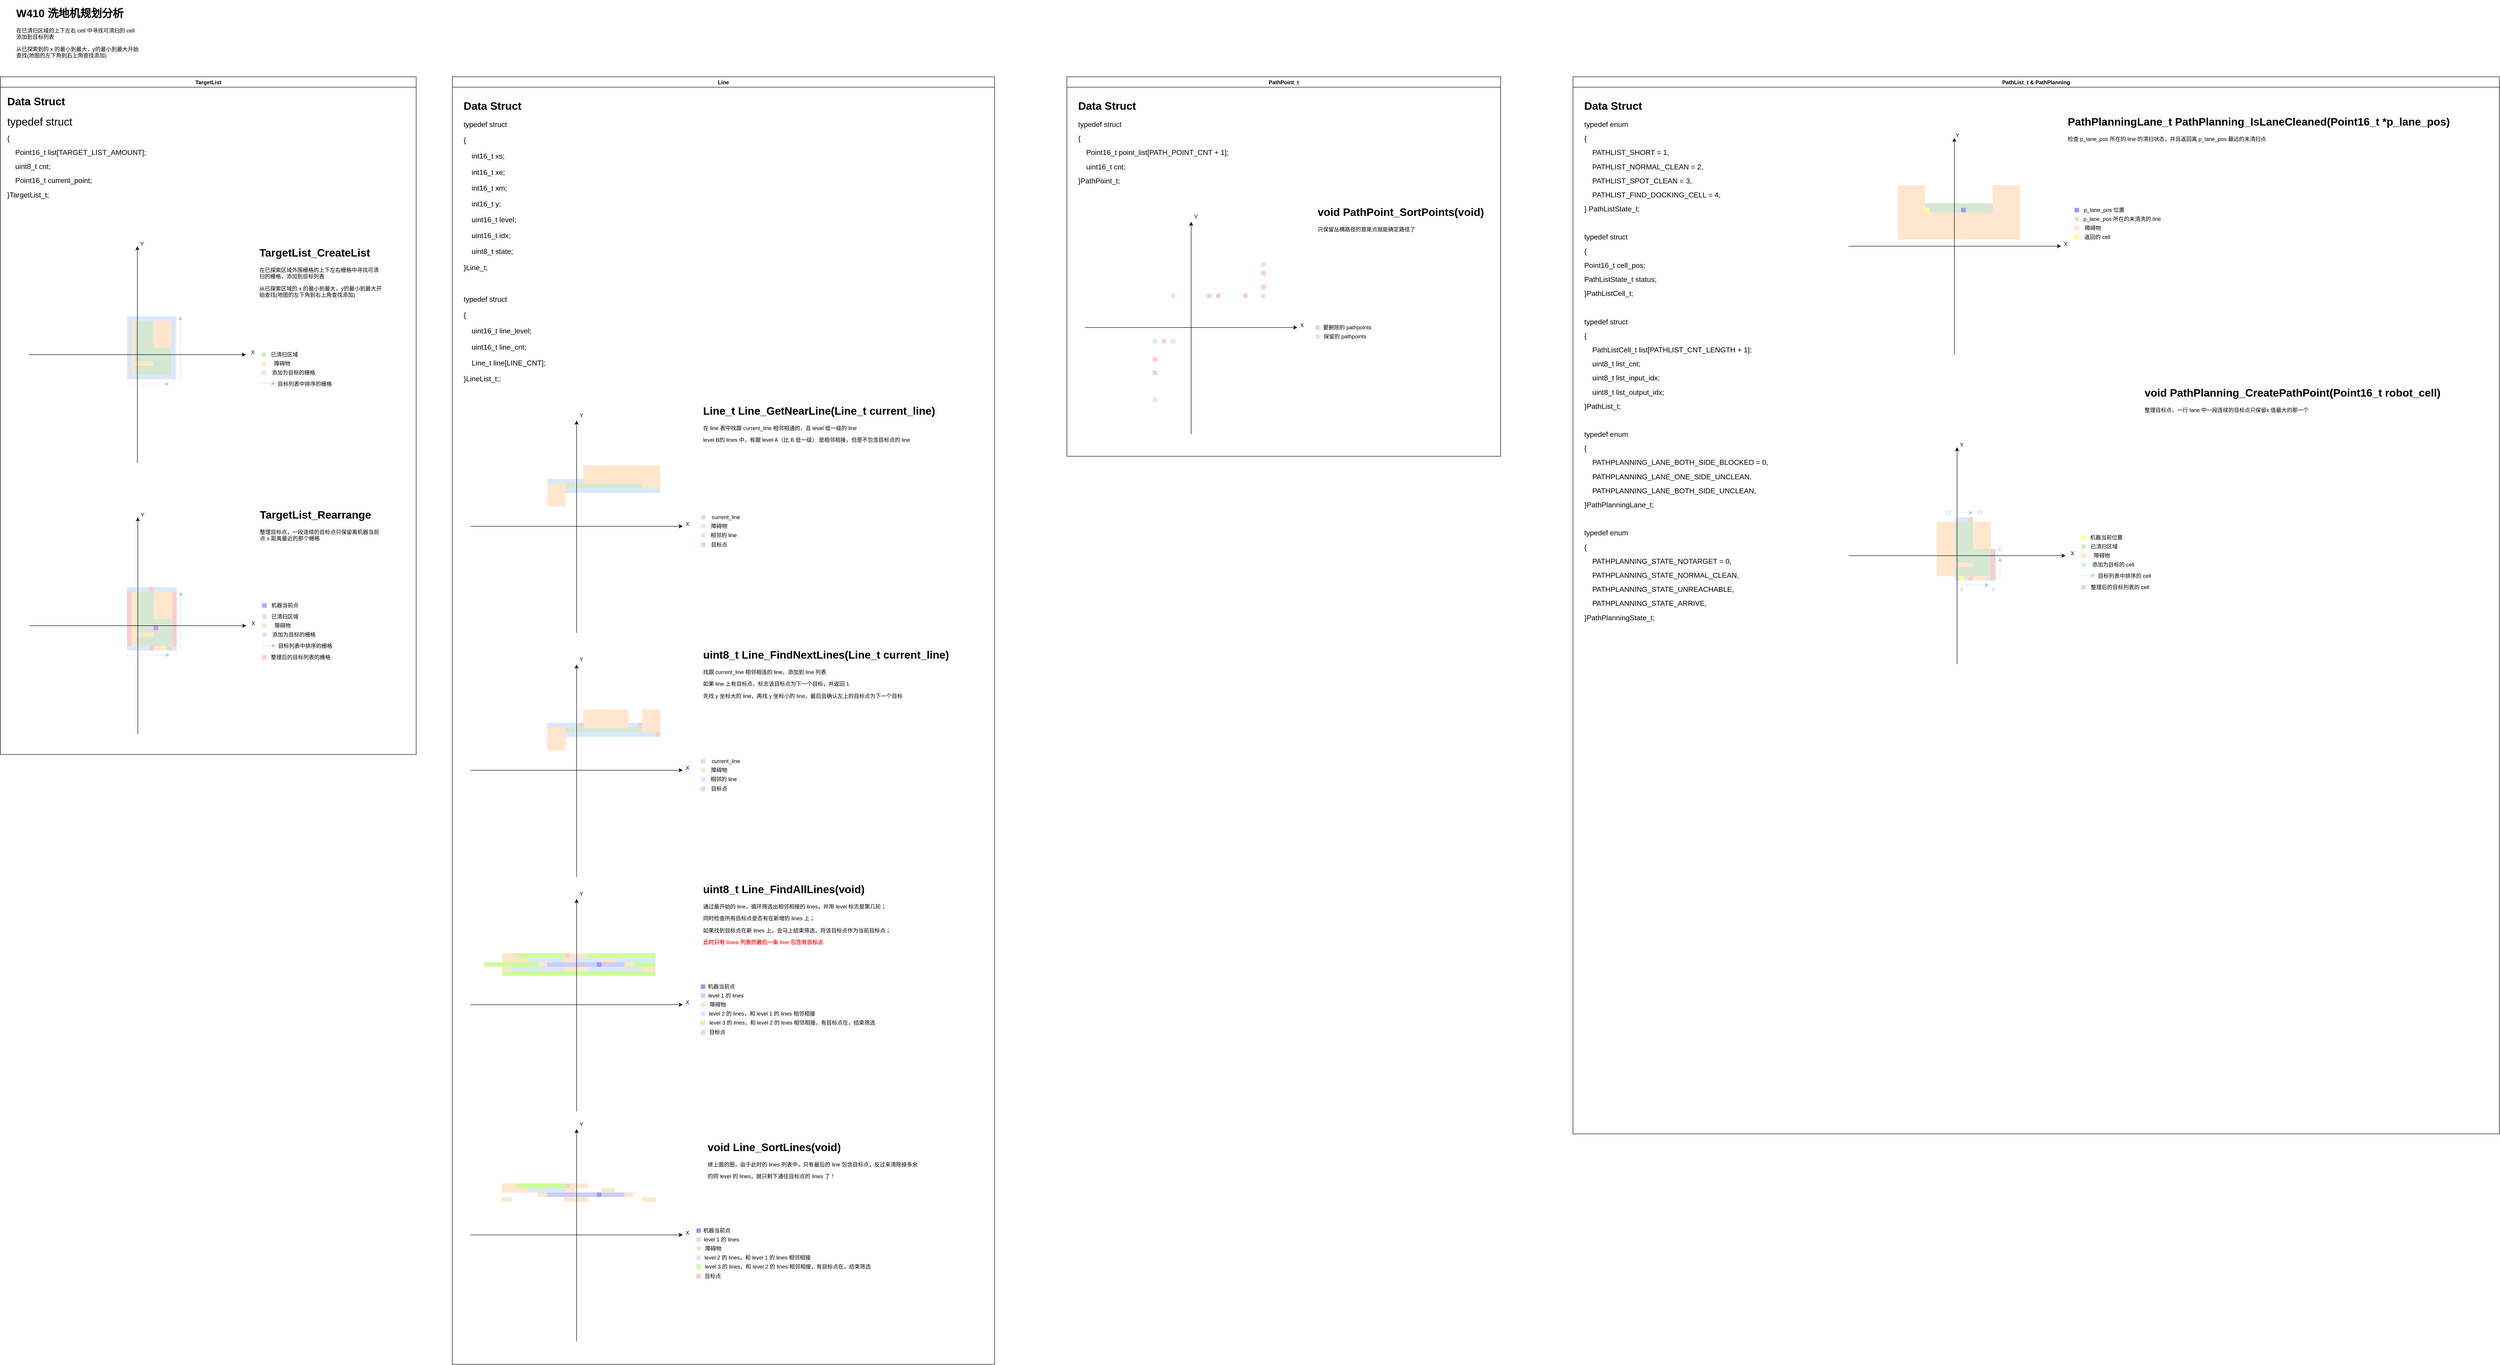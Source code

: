 <mxfile version="15.8.7" type="device"><diagram id="5W2ExD4V8tr0DWnw4kxe" name="第 1 页"><mxGraphModel dx="5084" dy="1370" grid="1" gridSize="10" guides="1" tooltips="1" connect="1" arrows="1" fold="1" page="1" pageScale="1" pageWidth="800" pageHeight="869" math="0" shadow="0"><root><mxCell id="0"/><mxCell id="1" parent="0"/><mxCell id="YtQ3QrJc9JoDW3ZtbFnz-103" value="&lt;h1&gt;W410 洗地机规划分析&lt;/h1&gt;&lt;p&gt;在已清扫区域的上下左右 cell 中寻找可清扫的 cell 添加到目标列表&lt;/p&gt;&lt;p&gt;从已探索到的 x 的最小到最大，y的最小到最大开始查找(地图的左下角到右上角查找添加)&lt;/p&gt;" style="text;html=1;strokeColor=none;fillColor=none;spacing=5;spacingTop=-20;whiteSpace=wrap;overflow=hidden;rounded=0;" parent="1" vertex="1"><mxGeometry x="-3130" y="40" width="280" height="140" as="geometry"/></mxCell><mxCell id="NfgAF5OE07GyXIcxOj7H-1" value="TargetList" style="swimlane;" parent="1" vertex="1"><mxGeometry x="-3160" y="200" width="920" height="1500" as="geometry"/></mxCell><mxCell id="NfgAF5OE07GyXIcxOj7H-8" value="" style="rounded=0;whiteSpace=wrap;html=1;fillColor=#dae8fc;strokeColor=none;" parent="NfgAF5OE07GyXIcxOj7H-1" vertex="1"><mxGeometry x="380" y="1130" width="10" height="140" as="geometry"/></mxCell><mxCell id="NfgAF5OE07GyXIcxOj7H-2" value="&lt;h1&gt;Data Struct&lt;/h1&gt;&lt;p&gt;&lt;font style=&quot;font-size: 24px&quot;&gt;typedef struct&amp;nbsp;&lt;/font&gt;&lt;/p&gt;&lt;p&gt;&lt;font size=&quot;3&quot;&gt;{&lt;/font&gt;&lt;/p&gt;&lt;p&gt;&lt;font size=&quot;3&quot;&gt;&amp;nbsp; &amp;nbsp; Point16_t list[TARGET_LIST_AMOUNT];&lt;/font&gt;&lt;/p&gt;&lt;p&gt;&lt;font size=&quot;3&quot;&gt;&amp;nbsp; &amp;nbsp; uint8_t cnt;&lt;/font&gt;&lt;/p&gt;&lt;p&gt;&lt;font size=&quot;3&quot;&gt;&amp;nbsp; &amp;nbsp; Point16_t current_point;&lt;/font&gt;&lt;/p&gt;&lt;p&gt;&lt;font size=&quot;3&quot;&gt;}TargetList_t;&lt;/font&gt;&lt;/p&gt;" style="text;html=1;strokeColor=none;fillColor=none;spacing=5;spacingTop=-20;whiteSpace=wrap;overflow=hidden;rounded=0;" parent="NfgAF5OE07GyXIcxOj7H-1" vertex="1"><mxGeometry x="10" y="35" width="590" height="250" as="geometry"/></mxCell><mxCell id="YtQ3QrJc9JoDW3ZtbFnz-6" value="" style="rounded=0;whiteSpace=wrap;html=1;fillColor=#d5e8d4;strokeColor=none;" parent="NfgAF5OE07GyXIcxOj7H-1" vertex="1"><mxGeometry x="293" y="540" width="85" height="120" as="geometry"/></mxCell><mxCell id="YtQ3QrJc9JoDW3ZtbFnz-1" value="&lt;h1&gt;TargetList_CreateList&lt;/h1&gt;&lt;p&gt;在已探索区域外围栅格的上下左右栅格中寻找可清扫的栅格，添加到目标列表&lt;/p&gt;&lt;p&gt;从已探索区域的 x 的最小到最大，y的最小到最大开始查找(地图的左下角到右上角查找添加)&lt;/p&gt;" style="text;html=1;strokeColor=none;fillColor=none;spacing=5;spacingTop=-20;whiteSpace=wrap;overflow=hidden;rounded=0;" parent="NfgAF5OE07GyXIcxOj7H-1" vertex="1"><mxGeometry x="568" y="370" width="280" height="140" as="geometry"/></mxCell><mxCell id="YtQ3QrJc9JoDW3ZtbFnz-4" value="X" style="text;html=1;align=center;verticalAlign=middle;resizable=0;points=[];autosize=1;strokeColor=none;" parent="NfgAF5OE07GyXIcxOj7H-1" vertex="1"><mxGeometry x="548" y="600" width="20" height="20" as="geometry"/></mxCell><mxCell id="YtQ3QrJc9JoDW3ZtbFnz-5" value="Y" style="text;html=1;align=center;verticalAlign=middle;resizable=0;points=[];autosize=1;strokeColor=none;" parent="NfgAF5OE07GyXIcxOj7H-1" vertex="1"><mxGeometry x="303" y="360" width="20" height="20" as="geometry"/></mxCell><mxCell id="YtQ3QrJc9JoDW3ZtbFnz-7" value="" style="rounded=0;whiteSpace=wrap;html=1;fillColor=#d5e8d4;strokeColor=none;" parent="NfgAF5OE07GyXIcxOj7H-1" vertex="1"><mxGeometry x="578" y="610" width="10" height="10" as="geometry"/></mxCell><mxCell id="YtQ3QrJc9JoDW3ZtbFnz-8" value="已清扫区域" style="text;html=1;align=center;verticalAlign=middle;resizable=0;points=[];autosize=1;strokeColor=none;" parent="NfgAF5OE07GyXIcxOj7H-1" vertex="1"><mxGeometry x="588" y="605" width="80" height="20" as="geometry"/></mxCell><mxCell id="YtQ3QrJc9JoDW3ZtbFnz-10" value="" style="rounded=0;whiteSpace=wrap;html=1;fillColor=#ffe6cc;strokeColor=none;" parent="NfgAF5OE07GyXIcxOj7H-1" vertex="1"><mxGeometry x="578" y="630" width="10" height="10" as="geometry"/></mxCell><mxCell id="YtQ3QrJc9JoDW3ZtbFnz-11" value="障碍物" style="text;html=1;align=center;verticalAlign=middle;resizable=0;points=[];autosize=1;strokeColor=none;" parent="NfgAF5OE07GyXIcxOj7H-1" vertex="1"><mxGeometry x="598" y="625" width="50" height="20" as="geometry"/></mxCell><mxCell id="YtQ3QrJc9JoDW3ZtbFnz-12" value="" style="rounded=0;whiteSpace=wrap;html=1;fillColor=#ffe6cc;strokeColor=none;" parent="NfgAF5OE07GyXIcxOj7H-1" vertex="1"><mxGeometry x="298" y="630" width="40" height="10" as="geometry"/></mxCell><mxCell id="YtQ3QrJc9JoDW3ZtbFnz-15" value="" style="rounded=0;whiteSpace=wrap;html=1;fillColor=#ffe6cc;strokeColor=none;" parent="NfgAF5OE07GyXIcxOj7H-1" vertex="1"><mxGeometry x="338" y="540" width="40" height="60" as="geometry"/></mxCell><mxCell id="RBZcOcKcCxHAu0V80RCb-5" value="" style="endArrow=classic;html=1;startArrow=none;" parent="NfgAF5OE07GyXIcxOj7H-1" edge="1"><mxGeometry width="50" height="50" relative="1" as="geometry"><mxPoint x="303" y="500" as="sourcePoint"/><mxPoint x="303" y="375" as="targetPoint"/></mxGeometry></mxCell><mxCell id="YtQ3QrJc9JoDW3ZtbFnz-16" value="" style="rounded=0;whiteSpace=wrap;html=1;fillColor=#ffe6cc;strokeColor=none;" parent="NfgAF5OE07GyXIcxOj7H-1" vertex="1"><mxGeometry x="280" y="540" width="18" height="120" as="geometry"/></mxCell><mxCell id="YtQ3QrJc9JoDW3ZtbFnz-17" value="" style="rounded=0;whiteSpace=wrap;html=1;fillColor=#dae8fc;strokeColor=none;" parent="NfgAF5OE07GyXIcxOj7H-1" vertex="1"><mxGeometry x="283" y="660" width="105" height="10" as="geometry"/></mxCell><mxCell id="YtQ3QrJc9JoDW3ZtbFnz-18" value="" style="rounded=0;whiteSpace=wrap;html=1;fillColor=#dae8fc;strokeColor=none;" parent="NfgAF5OE07GyXIcxOj7H-1" vertex="1"><mxGeometry x="283" y="530" width="100" height="10" as="geometry"/></mxCell><mxCell id="YtQ3QrJc9JoDW3ZtbFnz-19" value="" style="rounded=0;whiteSpace=wrap;html=1;fillColor=#dae8fc;strokeColor=none;" parent="NfgAF5OE07GyXIcxOj7H-1" vertex="1"><mxGeometry x="378" y="530" width="10" height="140" as="geometry"/></mxCell><mxCell id="YtQ3QrJc9JoDW3ZtbFnz-14" value="" style="endArrow=none;html=1;" parent="NfgAF5OE07GyXIcxOj7H-1" edge="1"><mxGeometry width="50" height="50" relative="1" as="geometry"><mxPoint x="303" y="855" as="sourcePoint"/><mxPoint x="303" y="500" as="targetPoint"/></mxGeometry></mxCell><mxCell id="YtQ3QrJc9JoDW3ZtbFnz-20" value="" style="rounded=0;whiteSpace=wrap;html=1;fillColor=#dae8fc;strokeColor=none;" parent="NfgAF5OE07GyXIcxOj7H-1" vertex="1"><mxGeometry x="578" y="650" width="10" height="10" as="geometry"/></mxCell><mxCell id="YtQ3QrJc9JoDW3ZtbFnz-22" value="添加为目标的栅格" style="text;html=1;align=center;verticalAlign=middle;resizable=0;points=[];autosize=1;strokeColor=none;" parent="NfgAF5OE07GyXIcxOj7H-1" vertex="1"><mxGeometry x="593" y="645" width="110" height="20" as="geometry"/></mxCell><mxCell id="YtQ3QrJc9JoDW3ZtbFnz-23" value="" style="endArrow=classic;html=1;dashed=1;strokeColor=#99CCFF;" parent="NfgAF5OE07GyXIcxOj7H-1" edge="1"><mxGeometry width="50" height="50" relative="1" as="geometry"><mxPoint x="283" y="680" as="sourcePoint"/><mxPoint x="373" y="680" as="targetPoint"/></mxGeometry></mxCell><mxCell id="YtQ3QrJc9JoDW3ZtbFnz-24" value="" style="endArrow=classic;html=1;dashed=1;strokeColor=#99CCFF;" parent="NfgAF5OE07GyXIcxOj7H-1" edge="1"><mxGeometry width="50" height="50" relative="1" as="geometry"><mxPoint x="398" y="665" as="sourcePoint"/><mxPoint x="398" y="530" as="targetPoint"/></mxGeometry></mxCell><mxCell id="YtQ3QrJc9JoDW3ZtbFnz-31" value="" style="endArrow=classic;html=1;dashed=1;strokeColor=#99CCFF;" parent="NfgAF5OE07GyXIcxOj7H-1" edge="1"><mxGeometry width="50" height="50" relative="1" as="geometry"><mxPoint x="578" y="679.17" as="sourcePoint"/><mxPoint x="608" y="679" as="targetPoint"/><Array as="points"><mxPoint x="608" y="679"/></Array></mxGeometry></mxCell><mxCell id="YtQ3QrJc9JoDW3ZtbFnz-32" value="目标列表中排序的栅格" style="text;html=1;align=center;verticalAlign=middle;resizable=0;points=[];autosize=1;strokeColor=none;" parent="NfgAF5OE07GyXIcxOj7H-1" vertex="1"><mxGeometry x="603" y="670" width="140" height="20" as="geometry"/></mxCell><mxCell id="NfgAF5OE07GyXIcxOj7H-3" value="" style="rounded=0;whiteSpace=wrap;html=1;fillColor=#dae8fc;strokeColor=none;" parent="NfgAF5OE07GyXIcxOj7H-1" vertex="1"><mxGeometry x="280" y="530" width="10" height="140" as="geometry"/></mxCell><mxCell id="YtQ3QrJc9JoDW3ZtbFnz-3" value="&lt;h1&gt;TargetList_Rearrange&lt;/h1&gt;&lt;p&gt;整理目标点，一段连续的目标点只保留离机器当前点 x 距离最近的那个栅格&lt;/p&gt;" style="text;html=1;strokeColor=none;fillColor=none;spacing=5;spacingTop=-20;whiteSpace=wrap;overflow=hidden;rounded=0;" parent="NfgAF5OE07GyXIcxOj7H-1" vertex="1"><mxGeometry x="569" y="950" width="280" height="140" as="geometry"/></mxCell><mxCell id="YtQ3QrJc9JoDW3ZtbFnz-33" value="" style="rounded=0;whiteSpace=wrap;html=1;fillColor=#d5e8d4;strokeColor=none;" parent="NfgAF5OE07GyXIcxOj7H-1" vertex="1"><mxGeometry x="290" y="1140" width="90" height="120" as="geometry"/></mxCell><mxCell id="YtQ3QrJc9JoDW3ZtbFnz-34" value="X" style="text;html=1;align=center;verticalAlign=middle;resizable=0;points=[];autosize=1;strokeColor=none;" parent="NfgAF5OE07GyXIcxOj7H-1" vertex="1"><mxGeometry x="549" y="1200" width="20" height="20" as="geometry"/></mxCell><mxCell id="YtQ3QrJc9JoDW3ZtbFnz-35" value="Y" style="text;html=1;align=center;verticalAlign=middle;resizable=0;points=[];autosize=1;strokeColor=none;" parent="NfgAF5OE07GyXIcxOj7H-1" vertex="1"><mxGeometry x="304" y="960" width="20" height="20" as="geometry"/></mxCell><mxCell id="YtQ3QrJc9JoDW3ZtbFnz-36" value="" style="rounded=0;whiteSpace=wrap;html=1;fillColor=#d5e8d4;strokeColor=none;" parent="NfgAF5OE07GyXIcxOj7H-1" vertex="1"><mxGeometry x="579" y="1190" width="10" height="10" as="geometry"/></mxCell><mxCell id="YtQ3QrJc9JoDW3ZtbFnz-37" value="已清扫区域" style="text;html=1;align=center;verticalAlign=middle;resizable=0;points=[];autosize=1;strokeColor=none;" parent="NfgAF5OE07GyXIcxOj7H-1" vertex="1"><mxGeometry x="589" y="1185" width="80" height="20" as="geometry"/></mxCell><mxCell id="YtQ3QrJc9JoDW3ZtbFnz-38" value="" style="rounded=0;whiteSpace=wrap;html=1;fillColor=#ffe6cc;strokeColor=none;" parent="NfgAF5OE07GyXIcxOj7H-1" vertex="1"><mxGeometry x="579" y="1210" width="10" height="10" as="geometry"/></mxCell><mxCell id="YtQ3QrJc9JoDW3ZtbFnz-39" value="障碍物" style="text;html=1;align=center;verticalAlign=middle;resizable=0;points=[];autosize=1;strokeColor=none;" parent="NfgAF5OE07GyXIcxOj7H-1" vertex="1"><mxGeometry x="599" y="1205" width="50" height="20" as="geometry"/></mxCell><mxCell id="YtQ3QrJc9JoDW3ZtbFnz-40" value="" style="rounded=0;whiteSpace=wrap;html=1;fillColor=#ffe6cc;strokeColor=none;" parent="NfgAF5OE07GyXIcxOj7H-1" vertex="1"><mxGeometry x="299" y="1230" width="40" height="10" as="geometry"/></mxCell><mxCell id="YtQ3QrJc9JoDW3ZtbFnz-41" value="" style="rounded=0;whiteSpace=wrap;html=1;fillColor=#ffe6cc;strokeColor=none;" parent="NfgAF5OE07GyXIcxOj7H-1" vertex="1"><mxGeometry x="339" y="1140" width="41" height="60" as="geometry"/></mxCell><mxCell id="YtQ3QrJc9JoDW3ZtbFnz-42" value="" style="endArrow=classic;html=1;startArrow=none;" parent="NfgAF5OE07GyXIcxOj7H-1" edge="1"><mxGeometry width="50" height="50" relative="1" as="geometry"><mxPoint x="304" y="1100" as="sourcePoint"/><mxPoint x="304" y="975" as="targetPoint"/></mxGeometry></mxCell><mxCell id="YtQ3QrJc9JoDW3ZtbFnz-43" value="" style="rounded=0;whiteSpace=wrap;html=1;fillColor=#ffe6cc;strokeColor=none;" parent="NfgAF5OE07GyXIcxOj7H-1" vertex="1"><mxGeometry x="290" y="1140" width="10" height="120" as="geometry"/></mxCell><mxCell id="YtQ3QrJc9JoDW3ZtbFnz-44" value="" style="rounded=0;whiteSpace=wrap;html=1;fillColor=#dae8fc;strokeColor=none;" parent="NfgAF5OE07GyXIcxOj7H-1" vertex="1"><mxGeometry x="280" y="1260" width="109" height="10" as="geometry"/></mxCell><mxCell id="YtQ3QrJc9JoDW3ZtbFnz-45" value="" style="rounded=0;whiteSpace=wrap;html=1;fillColor=#dae8fc;strokeColor=none;" parent="NfgAF5OE07GyXIcxOj7H-1" vertex="1"><mxGeometry x="280" y="1130" width="110" height="10" as="geometry"/></mxCell><mxCell id="YtQ3QrJc9JoDW3ZtbFnz-46" value="" style="rounded=0;whiteSpace=wrap;html=1;fillColor=#dae8fc;strokeColor=none;" parent="NfgAF5OE07GyXIcxOj7H-1" vertex="1"><mxGeometry x="379" y="1200" width="10" height="70" as="geometry"/></mxCell><mxCell id="YtQ3QrJc9JoDW3ZtbFnz-47" value="" style="endArrow=none;html=1;" parent="NfgAF5OE07GyXIcxOj7H-1" edge="1"><mxGeometry width="50" height="50" relative="1" as="geometry"><mxPoint x="304" y="1455" as="sourcePoint"/><mxPoint x="304" y="1100" as="targetPoint"/></mxGeometry></mxCell><mxCell id="YtQ3QrJc9JoDW3ZtbFnz-49" value="" style="rounded=0;whiteSpace=wrap;html=1;fillColor=#dae8fc;strokeColor=none;" parent="NfgAF5OE07GyXIcxOj7H-1" vertex="1"><mxGeometry x="579" y="1230" width="10" height="10" as="geometry"/></mxCell><mxCell id="YtQ3QrJc9JoDW3ZtbFnz-50" value="添加为目标的栅格" style="text;html=1;align=center;verticalAlign=middle;resizable=0;points=[];autosize=1;strokeColor=none;" parent="NfgAF5OE07GyXIcxOj7H-1" vertex="1"><mxGeometry x="594" y="1225" width="110" height="20" as="geometry"/></mxCell><mxCell id="YtQ3QrJc9JoDW3ZtbFnz-51" value="" style="endArrow=classic;html=1;dashed=1;strokeColor=#99CCFF;" parent="NfgAF5OE07GyXIcxOj7H-1" edge="1"><mxGeometry width="50" height="50" relative="1" as="geometry"><mxPoint x="280" y="1280" as="sourcePoint"/><mxPoint x="374" y="1280" as="targetPoint"/></mxGeometry></mxCell><mxCell id="YtQ3QrJc9JoDW3ZtbFnz-52" value="" style="endArrow=classic;html=1;dashed=1;strokeColor=#99CCFF;" parent="NfgAF5OE07GyXIcxOj7H-1" edge="1"><mxGeometry width="50" height="50" relative="1" as="geometry"><mxPoint x="399" y="1265" as="sourcePoint"/><mxPoint x="399" y="1140" as="targetPoint"/></mxGeometry></mxCell><mxCell id="YtQ3QrJc9JoDW3ZtbFnz-59" value="" style="endArrow=classic;html=1;dashed=1;strokeColor=#99CCFF;" parent="NfgAF5OE07GyXIcxOj7H-1" edge="1"><mxGeometry width="50" height="50" relative="1" as="geometry"><mxPoint x="579" y="1259.17" as="sourcePoint"/><mxPoint x="609" y="1259" as="targetPoint"/><Array as="points"><mxPoint x="609" y="1259"/></Array></mxGeometry></mxCell><mxCell id="YtQ3QrJc9JoDW3ZtbFnz-60" value="目标列表中排序的栅格" style="text;html=1;align=center;verticalAlign=middle;resizable=0;points=[];autosize=1;strokeColor=none;" parent="NfgAF5OE07GyXIcxOj7H-1" vertex="1"><mxGeometry x="604" y="1250" width="140" height="20" as="geometry"/></mxCell><mxCell id="YtQ3QrJc9JoDW3ZtbFnz-62" value="" style="rounded=0;whiteSpace=wrap;html=1;fillColor=#f8cecc;strokeColor=none;" parent="NfgAF5OE07GyXIcxOj7H-1" vertex="1"><mxGeometry x="579" y="1280" width="10" height="10" as="geometry"/></mxCell><mxCell id="YtQ3QrJc9JoDW3ZtbFnz-64" value="整理后的目标列表的栅格" style="text;html=1;align=center;verticalAlign=middle;resizable=0;points=[];autosize=1;strokeColor=none;fontColor=#000000;" parent="NfgAF5OE07GyXIcxOj7H-1" vertex="1"><mxGeometry x="589" y="1275" width="150" height="20" as="geometry"/></mxCell><mxCell id="YtQ3QrJc9JoDW3ZtbFnz-65" value="" style="rounded=0;whiteSpace=wrap;html=1;fillColor=#f8cecc;strokeColor=none;" parent="NfgAF5OE07GyXIcxOj7H-1" vertex="1"><mxGeometry x="329" y="1260" width="51" height="10" as="geometry"/></mxCell><mxCell id="YtQ3QrJc9JoDW3ZtbFnz-66" value="" style="rounded=0;whiteSpace=wrap;html=1;fillColor=#f8cecc;strokeColor=none;" parent="NfgAF5OE07GyXIcxOj7H-1" vertex="1"><mxGeometry x="380" y="1140" width="10" height="120" as="geometry"/></mxCell><mxCell id="YtQ3QrJc9JoDW3ZtbFnz-67" value="" style="rounded=0;whiteSpace=wrap;html=1;fillColor=#f8cecc;strokeColor=none;" parent="NfgAF5OE07GyXIcxOj7H-1" vertex="1"><mxGeometry x="329" y="1130" width="10" height="10" as="geometry"/></mxCell><mxCell id="NfgAF5OE07GyXIcxOj7H-9" value="" style="rounded=0;whiteSpace=wrap;html=1;fillColor=#CC99FF;strokeColor=none;" parent="NfgAF5OE07GyXIcxOj7H-1" vertex="1"><mxGeometry x="579" y="1165" width="10" height="10" as="geometry"/></mxCell><mxCell id="NfgAF5OE07GyXIcxOj7H-10" value="机器当前点" style="text;html=1;align=center;verticalAlign=middle;resizable=0;points=[];autosize=1;strokeColor=none;" parent="NfgAF5OE07GyXIcxOj7H-1" vertex="1"><mxGeometry x="589" y="1160" width="80" height="20" as="geometry"/></mxCell><mxCell id="NfgAF5OE07GyXIcxOj7H-13" value="" style="rounded=0;whiteSpace=wrap;html=1;fillColor=#CC99FF;strokeColor=none;" parent="NfgAF5OE07GyXIcxOj7H-1" vertex="1"><mxGeometry x="339" y="1215" width="10" height="10" as="geometry"/></mxCell><mxCell id="YtQ3QrJc9JoDW3ZtbFnz-61" value="" style="rounded=0;whiteSpace=wrap;html=1;fillColor=#ffe6cc;strokeColor=none;" parent="NfgAF5OE07GyXIcxOj7H-1" vertex="1"><mxGeometry x="339" y="1260" width="30" height="10" as="geometry"/></mxCell><mxCell id="NfgAF5OE07GyXIcxOj7H-14" value="" style="rounded=0;whiteSpace=wrap;html=1;fillColor=#f8cecc;strokeColor=none;" parent="NfgAF5OE07GyXIcxOj7H-1" vertex="1"><mxGeometry x="280" y="1140" width="10" height="120" as="geometry"/></mxCell><mxCell id="YtQ3QrJc9JoDW3ZtbFnz-48" value="" style="endArrow=classic;html=1;" parent="NfgAF5OE07GyXIcxOj7H-1" edge="1"><mxGeometry width="50" height="50" relative="1" as="geometry"><mxPoint x="64" y="1215" as="sourcePoint"/><mxPoint x="544" y="1215" as="targetPoint"/></mxGeometry></mxCell><mxCell id="RBZcOcKcCxHAu0V80RCb-3" value="" style="endArrow=classic;html=1;" parent="NfgAF5OE07GyXIcxOj7H-1" edge="1"><mxGeometry width="50" height="50" relative="1" as="geometry"><mxPoint x="63" y="615" as="sourcePoint"/><mxPoint x="543" y="615" as="targetPoint"/></mxGeometry></mxCell><mxCell id="NfgAF5OE07GyXIcxOj7H-16" value="Line" style="swimlane;fontSize=12;fontColor=#000000;fillColor=#FFFFFF;" parent="1" vertex="1"><mxGeometry x="-2160" y="200" width="1200" height="2850" as="geometry"/></mxCell><mxCell id="NfgAF5OE07GyXIcxOj7H-347" value="" style="rounded=0;whiteSpace=wrap;html=1;fillColor=#ffe6cc;strokeColor=none;" parent="NfgAF5OE07GyXIcxOj7H-16" vertex="1"><mxGeometry x="250" y="2450" width="21" height="20.5" as="geometry"/></mxCell><mxCell id="NfgAF5OE07GyXIcxOj7H-301" value="" style="rounded=0;whiteSpace=wrap;html=1;fillColor=#ffe6cc;strokeColor=none;" parent="NfgAF5OE07GyXIcxOj7H-16" vertex="1"><mxGeometry x="110" y="1940" width="340" height="50" as="geometry"/></mxCell><mxCell id="NfgAF5OE07GyXIcxOj7H-73" value="" style="rounded=0;whiteSpace=wrap;html=1;fillColor=#CCFF99;strokeColor=none;" parent="NfgAF5OE07GyXIcxOj7H-16" vertex="1"><mxGeometry x="140" y="1940" width="120" height="10" as="geometry"/></mxCell><mxCell id="NfgAF5OE07GyXIcxOj7H-17" value="&lt;h1&gt;Data Struct&lt;/h1&gt;&lt;p style=&quot;font-size: 16px&quot;&gt;&lt;font style=&quot;font-size: 16px&quot;&gt;typedef struct&lt;/font&gt;&lt;/p&gt;&lt;p style=&quot;font-size: 16px&quot;&gt;&lt;font style=&quot;font-size: 16px&quot;&gt;{&lt;/font&gt;&lt;/p&gt;&lt;p style=&quot;font-size: 16px&quot;&gt;&lt;font style=&quot;font-size: 16px&quot;&gt;&amp;nbsp; &amp;nbsp; int16_t xs;&lt;/font&gt;&lt;/p&gt;&lt;p style=&quot;font-size: 16px&quot;&gt;&lt;font style=&quot;font-size: 16px&quot;&gt;&amp;nbsp; &amp;nbsp; int16_t xe;&lt;/font&gt;&lt;/p&gt;&lt;p style=&quot;font-size: 16px&quot;&gt;&lt;font style=&quot;font-size: 16px&quot;&gt;&amp;nbsp; &amp;nbsp; int16_t xm;&lt;/font&gt;&lt;/p&gt;&lt;p style=&quot;font-size: 16px&quot;&gt;&lt;font style=&quot;font-size: 16px&quot;&gt;&amp;nbsp; &amp;nbsp; int16_t y;&lt;/font&gt;&lt;/p&gt;&lt;p style=&quot;font-size: 16px&quot;&gt;&lt;font style=&quot;font-size: 16px&quot;&gt;&amp;nbsp; &amp;nbsp; uint16_t level;&lt;/font&gt;&lt;/p&gt;&lt;p style=&quot;font-size: 16px&quot;&gt;&lt;font style=&quot;font-size: 16px&quot;&gt;&amp;nbsp; &amp;nbsp; uint16_t idx;&lt;/font&gt;&lt;/p&gt;&lt;p style=&quot;font-size: 16px&quot;&gt;&lt;font style=&quot;font-size: 16px&quot;&gt;&amp;nbsp; &amp;nbsp; uint8_t state;&lt;/font&gt;&lt;/p&gt;&lt;p style=&quot;font-size: 16px&quot;&gt;&lt;font style=&quot;font-size: 16px&quot;&gt;}Line_t;&lt;/font&gt;&lt;/p&gt;&lt;p style=&quot;font-size: 16px&quot;&gt;&lt;font style=&quot;font-size: 16px&quot;&gt;&lt;br&gt;&lt;/font&gt;&lt;/p&gt;&lt;p style=&quot;font-size: 16px&quot;&gt;&lt;font style=&quot;font-size: 16px&quot;&gt;typedef struct&lt;/font&gt;&lt;/p&gt;&lt;p style=&quot;font-size: 16px&quot;&gt;&lt;font style=&quot;font-size: 16px&quot;&gt;{&lt;/font&gt;&lt;/p&gt;&lt;p style=&quot;font-size: 16px&quot;&gt;&lt;font style=&quot;font-size: 16px&quot;&gt;&amp;nbsp; &amp;nbsp; uint16_t line_level;&lt;/font&gt;&lt;/p&gt;&lt;p style=&quot;font-size: 16px&quot;&gt;&lt;font style=&quot;font-size: 16px&quot;&gt;&amp;nbsp; &amp;nbsp; uint16_t line_cnt;&lt;/font&gt;&lt;/p&gt;&lt;p style=&quot;font-size: 16px&quot;&gt;&lt;font style=&quot;font-size: 16px&quot;&gt;&amp;nbsp; &amp;nbsp; Line_t line[LINE_CNT];&lt;/font&gt;&lt;/p&gt;&lt;p style=&quot;font-size: 16px&quot;&gt;&lt;font style=&quot;font-size: 16px&quot;&gt;}LineList_t;&lt;/font&gt;&lt;span style=&quot;font-size: medium&quot;&gt;;&lt;/span&gt;&lt;br&gt;&lt;/p&gt;" style="text;html=1;strokeColor=none;fillColor=none;spacing=5;spacingTop=-20;whiteSpace=wrap;overflow=hidden;rounded=0;" parent="NfgAF5OE07GyXIcxOj7H-16" vertex="1"><mxGeometry x="20" y="45" width="660" height="635" as="geometry"/></mxCell><mxCell id="YtQ3QrJc9JoDW3ZtbFnz-109" value="X" style="text;html=1;align=center;verticalAlign=middle;resizable=0;points=[];autosize=1;strokeColor=none;" parent="NfgAF5OE07GyXIcxOj7H-16" vertex="1"><mxGeometry x="510" y="1520" width="20" height="20" as="geometry"/></mxCell><mxCell id="YtQ3QrJc9JoDW3ZtbFnz-110" value="Y" style="text;html=1;align=center;verticalAlign=middle;resizable=0;points=[];autosize=1;strokeColor=none;" parent="NfgAF5OE07GyXIcxOj7H-16" vertex="1"><mxGeometry x="275" y="1280" width="20" height="20" as="geometry"/></mxCell><mxCell id="YtQ3QrJc9JoDW3ZtbFnz-111" value="" style="rounded=0;whiteSpace=wrap;html=1;fillColor=#d5e8d4;strokeColor=none;" parent="NfgAF5OE07GyXIcxOj7H-16" vertex="1"><mxGeometry x="550" y="1510" width="10" height="10" as="geometry"/></mxCell><mxCell id="YtQ3QrJc9JoDW3ZtbFnz-112" value="current_line" style="text;html=1;align=center;verticalAlign=middle;resizable=0;points=[];autosize=1;strokeColor=none;" parent="NfgAF5OE07GyXIcxOj7H-16" vertex="1"><mxGeometry x="565" y="1505" width="80" height="20" as="geometry"/></mxCell><mxCell id="YtQ3QrJc9JoDW3ZtbFnz-113" value="" style="rounded=0;whiteSpace=wrap;html=1;fillColor=#ffe6cc;strokeColor=none;" parent="NfgAF5OE07GyXIcxOj7H-16" vertex="1"><mxGeometry x="550" y="1530" width="10" height="10" as="geometry"/></mxCell><mxCell id="YtQ3QrJc9JoDW3ZtbFnz-114" value="障碍物" style="text;html=1;align=center;verticalAlign=middle;resizable=0;points=[];autosize=1;strokeColor=none;" parent="NfgAF5OE07GyXIcxOj7H-16" vertex="1"><mxGeometry x="565" y="1525" width="50" height="20" as="geometry"/></mxCell><mxCell id="YtQ3QrJc9JoDW3ZtbFnz-117" value="" style="endArrow=classic;html=1;startArrow=none;" parent="NfgAF5OE07GyXIcxOj7H-16" edge="1"><mxGeometry width="50" height="50" relative="1" as="geometry"><mxPoint x="275" y="1420" as="sourcePoint"/><mxPoint x="275" y="1301" as="targetPoint"/></mxGeometry></mxCell><mxCell id="YtQ3QrJc9JoDW3ZtbFnz-123" value="" style="rounded=0;whiteSpace=wrap;html=1;fillColor=#dae8fc;strokeColor=none;" parent="NfgAF5OE07GyXIcxOj7H-16" vertex="1"><mxGeometry x="550" y="1550" width="10" height="10" as="geometry"/></mxCell><mxCell id="YtQ3QrJc9JoDW3ZtbFnz-124" value="相邻的 line" style="text;html=1;align=center;verticalAlign=middle;resizable=0;points=[];autosize=1;strokeColor=none;" parent="NfgAF5OE07GyXIcxOj7H-16" vertex="1"><mxGeometry x="565" y="1545" width="70" height="20" as="geometry"/></mxCell><mxCell id="YtQ3QrJc9JoDW3ZtbFnz-141" value="&lt;h1&gt;uint8_t&amp;nbsp;Line_FindNextLines(Line_t current_line)&lt;/h1&gt;&lt;p&gt;找跟 current_line 相邻相连的 line，添加到 line 列表&lt;/p&gt;&lt;p&gt;如果 line 上有目标点，标志该目标点为下一个目标，并返回 1&lt;/p&gt;&lt;p&gt;先找 y 坐标大的 line，再找 y 坐标小的 line，最后会确认左上的目标点为下一个目标&lt;/p&gt;" style="text;html=1;strokeColor=none;fillColor=none;spacing=5;spacingTop=-20;whiteSpace=wrap;overflow=hidden;rounded=0;" parent="NfgAF5OE07GyXIcxOj7H-16" vertex="1"><mxGeometry x="550" y="1260" width="560" height="161" as="geometry"/></mxCell><mxCell id="YtQ3QrJc9JoDW3ZtbFnz-142" value="" style="endArrow=classic;html=1;" parent="NfgAF5OE07GyXIcxOj7H-16" edge="1"><mxGeometry width="50" height="50" relative="1" as="geometry"><mxPoint x="40" y="1535" as="sourcePoint"/><mxPoint x="510" y="1535" as="targetPoint"/></mxGeometry></mxCell><mxCell id="YtQ3QrJc9JoDW3ZtbFnz-148" value="" style="rounded=0;whiteSpace=wrap;html=1;fillColor=#d5e8d4;strokeColor=none;" parent="NfgAF5OE07GyXIcxOj7H-16" vertex="1"><mxGeometry x="251" y="1440" width="170" height="11" as="geometry"/></mxCell><mxCell id="YtQ3QrJc9JoDW3ZtbFnz-149" value="" style="rounded=0;whiteSpace=wrap;html=1;fillColor=#ffe6cc;strokeColor=none;" parent="NfgAF5OE07GyXIcxOj7H-16" vertex="1"><mxGeometry x="210" y="1440" width="41" height="51" as="geometry"/></mxCell><mxCell id="YtQ3QrJc9JoDW3ZtbFnz-150" value="" style="rounded=0;whiteSpace=wrap;html=1;fillColor=#ffe6cc;strokeColor=none;" parent="NfgAF5OE07GyXIcxOj7H-16" vertex="1"><mxGeometry x="420" y="1400" width="40" height="51" as="geometry"/></mxCell><mxCell id="YtQ3QrJc9JoDW3ZtbFnz-151" value="" style="rounded=0;whiteSpace=wrap;html=1;fillColor=#ffe6cc;strokeColor=none;" parent="NfgAF5OE07GyXIcxOj7H-16" vertex="1"><mxGeometry x="290" y="1400" width="100" height="41" as="geometry"/></mxCell><mxCell id="YtQ3QrJc9JoDW3ZtbFnz-152" value="" style="rounded=0;whiteSpace=wrap;html=1;fillColor=#dae8fc;strokeColor=none;" parent="NfgAF5OE07GyXIcxOj7H-16" vertex="1"><mxGeometry x="390" y="1430" width="31" height="10" as="geometry"/></mxCell><mxCell id="YtQ3QrJc9JoDW3ZtbFnz-153" value="" style="rounded=0;whiteSpace=wrap;html=1;fillColor=#dae8fc;strokeColor=none;" parent="NfgAF5OE07GyXIcxOj7H-16" vertex="1"><mxGeometry x="210" y="1430" width="81" height="10" as="geometry"/></mxCell><mxCell id="YtQ3QrJc9JoDW3ZtbFnz-154" value="" style="rounded=0;whiteSpace=wrap;html=1;fillColor=#dae8fc;strokeColor=none;" parent="NfgAF5OE07GyXIcxOj7H-16" vertex="1"><mxGeometry x="250" y="1451" width="210" height="10" as="geometry"/></mxCell><mxCell id="YtQ3QrJc9JoDW3ZtbFnz-122" value="" style="endArrow=none;html=1;" parent="NfgAF5OE07GyXIcxOj7H-16" edge="1"><mxGeometry width="50" height="50" relative="1" as="geometry"><mxPoint x="275" y="1771" as="sourcePoint"/><mxPoint x="275" y="1420" as="targetPoint"/></mxGeometry></mxCell><mxCell id="YtQ3QrJc9JoDW3ZtbFnz-155" value="" style="rounded=0;whiteSpace=wrap;html=1;fillColor=#f8cecc;strokeColor=none;" parent="NfgAF5OE07GyXIcxOj7H-16" vertex="1"><mxGeometry x="280" y="1430" width="10" height="10" as="geometry"/></mxCell><mxCell id="YtQ3QrJc9JoDW3ZtbFnz-156" value="" style="rounded=0;whiteSpace=wrap;html=1;fillColor=#f8cecc;strokeColor=none;" parent="NfgAF5OE07GyXIcxOj7H-16" vertex="1"><mxGeometry x="450" y="1451" width="10" height="10" as="geometry"/></mxCell><mxCell id="YtQ3QrJc9JoDW3ZtbFnz-159" value="" style="rounded=0;whiteSpace=wrap;html=1;fillColor=#f8cecc;strokeColor=none;" parent="NfgAF5OE07GyXIcxOj7H-16" vertex="1"><mxGeometry x="410" y="1430" width="10" height="10" as="geometry"/></mxCell><mxCell id="YtQ3QrJc9JoDW3ZtbFnz-160" value="" style="rounded=0;whiteSpace=wrap;html=1;fillColor=#f8cecc;strokeColor=none;" parent="NfgAF5OE07GyXIcxOj7H-16" vertex="1"><mxGeometry x="550" y="1571" width="10" height="10" as="geometry"/></mxCell><mxCell id="YtQ3QrJc9JoDW3ZtbFnz-161" value="目标点" style="text;html=1;align=center;verticalAlign=middle;resizable=0;points=[];autosize=1;strokeColor=none;fontColor=#000000;" parent="NfgAF5OE07GyXIcxOj7H-16" vertex="1"><mxGeometry x="565" y="1566" width="50" height="20" as="geometry"/></mxCell><mxCell id="NfgAF5OE07GyXIcxOj7H-18" value="X" style="text;html=1;align=center;verticalAlign=middle;resizable=0;points=[];autosize=1;strokeColor=none;" parent="NfgAF5OE07GyXIcxOj7H-16" vertex="1"><mxGeometry x="510" y="980" width="20" height="20" as="geometry"/></mxCell><mxCell id="NfgAF5OE07GyXIcxOj7H-19" value="Y" style="text;html=1;align=center;verticalAlign=middle;resizable=0;points=[];autosize=1;strokeColor=none;" parent="NfgAF5OE07GyXIcxOj7H-16" vertex="1"><mxGeometry x="275" y="740" width="20" height="20" as="geometry"/></mxCell><mxCell id="NfgAF5OE07GyXIcxOj7H-20" value="" style="rounded=0;whiteSpace=wrap;html=1;fillColor=#d5e8d4;strokeColor=none;" parent="NfgAF5OE07GyXIcxOj7H-16" vertex="1"><mxGeometry x="550" y="970" width="10" height="10" as="geometry"/></mxCell><mxCell id="NfgAF5OE07GyXIcxOj7H-21" value="current_line" style="text;html=1;align=center;verticalAlign=middle;resizable=0;points=[];autosize=1;strokeColor=none;" parent="NfgAF5OE07GyXIcxOj7H-16" vertex="1"><mxGeometry x="565" y="965" width="80" height="20" as="geometry"/></mxCell><mxCell id="NfgAF5OE07GyXIcxOj7H-22" value="" style="rounded=0;whiteSpace=wrap;html=1;fillColor=#ffe6cc;strokeColor=none;" parent="NfgAF5OE07GyXIcxOj7H-16" vertex="1"><mxGeometry x="550" y="990" width="10" height="10" as="geometry"/></mxCell><mxCell id="NfgAF5OE07GyXIcxOj7H-23" value="障碍物" style="text;html=1;align=center;verticalAlign=middle;resizable=0;points=[];autosize=1;strokeColor=none;" parent="NfgAF5OE07GyXIcxOj7H-16" vertex="1"><mxGeometry x="565" y="985" width="50" height="20" as="geometry"/></mxCell><mxCell id="NfgAF5OE07GyXIcxOj7H-24" value="" style="endArrow=classic;html=1;startArrow=none;" parent="NfgAF5OE07GyXIcxOj7H-16" edge="1"><mxGeometry width="50" height="50" relative="1" as="geometry"><mxPoint x="275" y="880" as="sourcePoint"/><mxPoint x="275" y="761" as="targetPoint"/></mxGeometry></mxCell><mxCell id="NfgAF5OE07GyXIcxOj7H-25" value="" style="rounded=0;whiteSpace=wrap;html=1;fillColor=#dae8fc;strokeColor=none;" parent="NfgAF5OE07GyXIcxOj7H-16" vertex="1"><mxGeometry x="550" y="1010" width="10" height="10" as="geometry"/></mxCell><mxCell id="NfgAF5OE07GyXIcxOj7H-26" value="相邻的 line" style="text;html=1;align=center;verticalAlign=middle;resizable=0;points=[];autosize=1;strokeColor=none;" parent="NfgAF5OE07GyXIcxOj7H-16" vertex="1"><mxGeometry x="565" y="1005" width="70" height="20" as="geometry"/></mxCell><mxCell id="NfgAF5OE07GyXIcxOj7H-27" value="&lt;h1&gt;Line_t Line_GetNearLine(Line_t current_line)&lt;/h1&gt;&lt;p&gt;在 line 表中找跟 current_line 相邻相通的，且 level 低一级的 line&lt;/p&gt;&lt;p&gt;&lt;span&gt;level B的 lines 中，有跟 level A（比 B 低一级） 是相邻相接，但是不包含目标点的 line&lt;/span&gt;&lt;/p&gt;&lt;p&gt;&lt;br&gt;&lt;/p&gt;" style="text;html=1;strokeColor=none;fillColor=none;spacing=5;spacingTop=-20;whiteSpace=wrap;overflow=hidden;rounded=0;" parent="NfgAF5OE07GyXIcxOj7H-16" vertex="1"><mxGeometry x="550" y="720" width="540" height="150" as="geometry"/></mxCell><mxCell id="NfgAF5OE07GyXIcxOj7H-28" value="" style="endArrow=classic;html=1;" parent="NfgAF5OE07GyXIcxOj7H-16" edge="1"><mxGeometry width="50" height="50" relative="1" as="geometry"><mxPoint x="40" y="995" as="sourcePoint"/><mxPoint x="510" y="995" as="targetPoint"/></mxGeometry></mxCell><mxCell id="NfgAF5OE07GyXIcxOj7H-29" value="" style="rounded=0;whiteSpace=wrap;html=1;fillColor=#d5e8d4;strokeColor=none;" parent="NfgAF5OE07GyXIcxOj7H-16" vertex="1"><mxGeometry x="251" y="900" width="170" height="11" as="geometry"/></mxCell><mxCell id="NfgAF5OE07GyXIcxOj7H-30" value="" style="rounded=0;whiteSpace=wrap;html=1;fillColor=#ffe6cc;strokeColor=none;" parent="NfgAF5OE07GyXIcxOj7H-16" vertex="1"><mxGeometry x="210" y="900" width="41" height="51" as="geometry"/></mxCell><mxCell id="NfgAF5OE07GyXIcxOj7H-31" value="" style="rounded=0;whiteSpace=wrap;html=1;fillColor=#ffe6cc;strokeColor=none;" parent="NfgAF5OE07GyXIcxOj7H-16" vertex="1"><mxGeometry x="420" y="860" width="40" height="51" as="geometry"/></mxCell><mxCell id="NfgAF5OE07GyXIcxOj7H-32" value="" style="rounded=0;whiteSpace=wrap;html=1;fillColor=#ffe6cc;strokeColor=none;" parent="NfgAF5OE07GyXIcxOj7H-16" vertex="1"><mxGeometry x="290" y="860" width="130" height="41" as="geometry"/></mxCell><mxCell id="NfgAF5OE07GyXIcxOj7H-34" value="" style="rounded=0;whiteSpace=wrap;html=1;fillColor=#dae8fc;strokeColor=none;" parent="NfgAF5OE07GyXIcxOj7H-16" vertex="1"><mxGeometry x="210" y="890" width="81" height="10" as="geometry"/></mxCell><mxCell id="NfgAF5OE07GyXIcxOj7H-35" value="" style="rounded=0;whiteSpace=wrap;html=1;fillColor=#dae8fc;strokeColor=none;" parent="NfgAF5OE07GyXIcxOj7H-16" vertex="1"><mxGeometry x="250" y="911" width="210" height="10" as="geometry"/></mxCell><mxCell id="NfgAF5OE07GyXIcxOj7H-36" value="" style="endArrow=none;html=1;" parent="NfgAF5OE07GyXIcxOj7H-16" edge="1"><mxGeometry width="50" height="50" relative="1" as="geometry"><mxPoint x="275" y="1231" as="sourcePoint"/><mxPoint x="275" y="880" as="targetPoint"/></mxGeometry></mxCell><mxCell id="NfgAF5OE07GyXIcxOj7H-40" value="" style="rounded=0;whiteSpace=wrap;html=1;fillColor=#f8cecc;strokeColor=none;" parent="NfgAF5OE07GyXIcxOj7H-16" vertex="1"><mxGeometry x="550" y="1031" width="10" height="10" as="geometry"/></mxCell><mxCell id="NfgAF5OE07GyXIcxOj7H-41" value="目标点" style="text;html=1;align=center;verticalAlign=middle;resizable=0;points=[];autosize=1;strokeColor=none;fontColor=#000000;" parent="NfgAF5OE07GyXIcxOj7H-16" vertex="1"><mxGeometry x="565" y="1026" width="50" height="20" as="geometry"/></mxCell><mxCell id="NfgAF5OE07GyXIcxOj7H-42" value="X" style="text;html=1;align=center;verticalAlign=middle;resizable=0;points=[];autosize=1;strokeColor=none;" parent="NfgAF5OE07GyXIcxOj7H-16" vertex="1"><mxGeometry x="510" y="2039" width="20" height="20" as="geometry"/></mxCell><mxCell id="NfgAF5OE07GyXIcxOj7H-43" value="Y" style="text;html=1;align=center;verticalAlign=middle;resizable=0;points=[];autosize=1;strokeColor=none;" parent="NfgAF5OE07GyXIcxOj7H-16" vertex="1"><mxGeometry x="275" y="1799" width="20" height="20" as="geometry"/></mxCell><mxCell id="NfgAF5OE07GyXIcxOj7H-44" value="" style="rounded=0;whiteSpace=wrap;html=1;fillColor=#CCCCFF;strokeColor=none;" parent="NfgAF5OE07GyXIcxOj7H-16" vertex="1"><mxGeometry x="550" y="2029" width="10" height="10" as="geometry"/></mxCell><mxCell id="NfgAF5OE07GyXIcxOj7H-45" value="level 1 的 lines" style="text;html=1;align=center;verticalAlign=middle;resizable=0;points=[];autosize=1;strokeColor=none;" parent="NfgAF5OE07GyXIcxOj7H-16" vertex="1"><mxGeometry x="560" y="2024" width="90" height="20" as="geometry"/></mxCell><mxCell id="NfgAF5OE07GyXIcxOj7H-46" value="" style="rounded=0;whiteSpace=wrap;html=1;fillColor=#ffe6cc;strokeColor=none;" parent="NfgAF5OE07GyXIcxOj7H-16" vertex="1"><mxGeometry x="550" y="2049" width="10" height="10" as="geometry"/></mxCell><mxCell id="NfgAF5OE07GyXIcxOj7H-47" value="障碍物" style="text;html=1;align=center;verticalAlign=middle;resizable=0;points=[];autosize=1;strokeColor=none;" parent="NfgAF5OE07GyXIcxOj7H-16" vertex="1"><mxGeometry x="562" y="2044" width="50" height="20" as="geometry"/></mxCell><mxCell id="NfgAF5OE07GyXIcxOj7H-49" value="" style="rounded=0;whiteSpace=wrap;html=1;fillColor=#dae8fc;strokeColor=none;" parent="NfgAF5OE07GyXIcxOj7H-16" vertex="1"><mxGeometry x="550" y="2069" width="10" height="10" as="geometry"/></mxCell><mxCell id="NfgAF5OE07GyXIcxOj7H-50" value="level 2 的 lines，和 level 1 的 lines 相邻相接" style="text;html=1;align=center;verticalAlign=middle;resizable=0;points=[];autosize=1;strokeColor=none;" parent="NfgAF5OE07GyXIcxOj7H-16" vertex="1"><mxGeometry x="560" y="2064" width="250" height="20" as="geometry"/></mxCell><mxCell id="NfgAF5OE07GyXIcxOj7H-51" value="&lt;h1&gt;uint8_t&amp;nbsp;Line_FindAllLines(void)&lt;/h1&gt;&lt;p&gt;通过最开始的 line，循环筛选出相邻相接的 lines，并用 level 标志是第几轮；&lt;/p&gt;&lt;p&gt;同时检查所有目标点是否有在新增的 lines 上；&lt;/p&gt;&lt;p&gt;如果找到目标点在新 lines 上，会马上结束筛选，将该目标点作为当前目标点；&lt;/p&gt;&lt;p&gt;&lt;font color=&quot;#ff3333&quot;&gt;&lt;b&gt;此时只有 lines 列表的最后一条 line 包含有目标点&lt;/b&gt;&lt;/font&gt;&lt;/p&gt;" style="text;html=1;strokeColor=none;fillColor=none;spacing=5;spacingTop=-20;whiteSpace=wrap;overflow=hidden;rounded=0;" parent="NfgAF5OE07GyXIcxOj7H-16" vertex="1"><mxGeometry x="550" y="1779" width="560" height="161" as="geometry"/></mxCell><mxCell id="NfgAF5OE07GyXIcxOj7H-52" value="" style="endArrow=classic;html=1;" parent="NfgAF5OE07GyXIcxOj7H-16" edge="1"><mxGeometry width="50" height="50" relative="1" as="geometry"><mxPoint x="40" y="2054" as="sourcePoint"/><mxPoint x="510" y="2054" as="targetPoint"/></mxGeometry></mxCell><mxCell id="NfgAF5OE07GyXIcxOj7H-53" value="" style="rounded=0;whiteSpace=wrap;html=1;fillColor=#CCCCFF;strokeColor=none;" parent="NfgAF5OE07GyXIcxOj7H-16" vertex="1"><mxGeometry x="210" y="1960" width="171" height="10" as="geometry"/></mxCell><mxCell id="NfgAF5OE07GyXIcxOj7H-57" value="" style="rounded=0;whiteSpace=wrap;html=1;fillColor=#dae8fc;strokeColor=none;" parent="NfgAF5OE07GyXIcxOj7H-16" vertex="1"><mxGeometry x="269" y="1950" width="61" height="10" as="geometry"/></mxCell><mxCell id="NfgAF5OE07GyXIcxOj7H-58" value="" style="rounded=0;whiteSpace=wrap;html=1;fillColor=#dae8fc;strokeColor=none;" parent="NfgAF5OE07GyXIcxOj7H-16" vertex="1"><mxGeometry x="169" y="1950" width="81" height="10" as="geometry"/></mxCell><mxCell id="NfgAF5OE07GyXIcxOj7H-59" value="" style="rounded=0;whiteSpace=wrap;html=1;fillColor=#dae8fc;strokeColor=none;" parent="NfgAF5OE07GyXIcxOj7H-16" vertex="1"><mxGeometry x="300" y="1970" width="120" height="10" as="geometry"/></mxCell><mxCell id="NfgAF5OE07GyXIcxOj7H-64" value="" style="rounded=0;whiteSpace=wrap;html=1;fillColor=#f8cecc;strokeColor=none;" parent="NfgAF5OE07GyXIcxOj7H-16" vertex="1"><mxGeometry x="550" y="2110" width="10" height="10" as="geometry"/></mxCell><mxCell id="NfgAF5OE07GyXIcxOj7H-65" value="目标点" style="text;html=1;align=center;verticalAlign=middle;resizable=0;points=[];autosize=1;strokeColor=none;fontColor=#000000;" parent="NfgAF5OE07GyXIcxOj7H-16" vertex="1"><mxGeometry x="561" y="2105" width="50" height="20" as="geometry"/></mxCell><mxCell id="NfgAF5OE07GyXIcxOj7H-69" value="" style="rounded=0;whiteSpace=wrap;html=1;fillColor=#CCFF99;strokeColor=none;" parent="NfgAF5OE07GyXIcxOj7H-16" vertex="1"><mxGeometry x="550" y="2089" width="10" height="10" as="geometry"/></mxCell><mxCell id="NfgAF5OE07GyXIcxOj7H-71" value="level 3 的 lines，和 level 2 的 lines 相邻相接，有目标点在，结束筛选" style="text;html=1;align=center;verticalAlign=middle;resizable=0;points=[];autosize=1;strokeColor=none;" parent="NfgAF5OE07GyXIcxOj7H-16" vertex="1"><mxGeometry x="562" y="2084" width="380" height="20" as="geometry"/></mxCell><mxCell id="NfgAF5OE07GyXIcxOj7H-75" value="" style="rounded=0;whiteSpace=wrap;html=1;fillColor=#CCFF99;strokeColor=none;" parent="NfgAF5OE07GyXIcxOj7H-16" vertex="1"><mxGeometry x="300" y="1940" width="150" height="10" as="geometry"/></mxCell><mxCell id="NfgAF5OE07GyXIcxOj7H-76" value="" style="rounded=0;whiteSpace=wrap;html=1;fillColor=#CCFF99;strokeColor=none;" parent="NfgAF5OE07GyXIcxOj7H-16" vertex="1"><mxGeometry x="110" y="1980" width="340" height="10" as="geometry"/></mxCell><mxCell id="NfgAF5OE07GyXIcxOj7H-80" value="" style="rounded=0;whiteSpace=wrap;html=1;fillColor=#9999FF;strokeColor=none;" parent="NfgAF5OE07GyXIcxOj7H-16" vertex="1"><mxGeometry x="550" y="2009" width="10" height="10" as="geometry"/></mxCell><mxCell id="NfgAF5OE07GyXIcxOj7H-81" value="机器当前点" style="text;html=1;align=center;verticalAlign=middle;resizable=0;points=[];autosize=1;strokeColor=none;" parent="NfgAF5OE07GyXIcxOj7H-16" vertex="1"><mxGeometry x="555" y="2004" width="80" height="20" as="geometry"/></mxCell><mxCell id="NfgAF5OE07GyXIcxOj7H-82" value="" style="rounded=0;whiteSpace=wrap;html=1;fillColor=#9999FF;strokeColor=none;" parent="NfgAF5OE07GyXIcxOj7H-16" vertex="1"><mxGeometry x="320" y="1960" width="10" height="10" as="geometry"/></mxCell><mxCell id="NfgAF5OE07GyXIcxOj7H-175" value="&lt;h1&gt;void Line_SortLines(void)&lt;/h1&gt;&lt;p&gt;继上面的图，由于此时的 lines 列表中，只有最后的 line 包含目标点，反过来清除掉多余&lt;/p&gt;&lt;p&gt;的同 level 的 lines，就只剩下通往目标点的 lines 了！&lt;/p&gt;&lt;p&gt;&lt;br&gt;&lt;/p&gt;" style="text;html=1;strokeColor=none;fillColor=none;spacing=5;spacingTop=-20;whiteSpace=wrap;overflow=hidden;rounded=0;" parent="NfgAF5OE07GyXIcxOj7H-16" vertex="1"><mxGeometry x="560" y="2350" width="560" height="161" as="geometry"/></mxCell><mxCell id="NfgAF5OE07GyXIcxOj7H-283" value="" style="rounded=0;whiteSpace=wrap;html=1;fillColor=#d5e8d4;strokeColor=none;" parent="NfgAF5OE07GyXIcxOj7H-16" vertex="1"><mxGeometry x="540" y="2569" width="10" height="10" as="geometry"/></mxCell><mxCell id="NfgAF5OE07GyXIcxOj7H-284" value="level 1 的 lines" style="text;html=1;align=center;verticalAlign=middle;resizable=0;points=[];autosize=1;strokeColor=none;" parent="NfgAF5OE07GyXIcxOj7H-16" vertex="1"><mxGeometry x="550" y="2564" width="90" height="20" as="geometry"/></mxCell><mxCell id="NfgAF5OE07GyXIcxOj7H-285" value="" style="rounded=0;whiteSpace=wrap;html=1;fillColor=#ffe6cc;strokeColor=none;" parent="NfgAF5OE07GyXIcxOj7H-16" vertex="1"><mxGeometry x="540" y="2589" width="10" height="10" as="geometry"/></mxCell><mxCell id="NfgAF5OE07GyXIcxOj7H-286" value="障碍物" style="text;html=1;align=center;verticalAlign=middle;resizable=0;points=[];autosize=1;strokeColor=none;" parent="NfgAF5OE07GyXIcxOj7H-16" vertex="1"><mxGeometry x="552" y="2584" width="50" height="20" as="geometry"/></mxCell><mxCell id="NfgAF5OE07GyXIcxOj7H-287" value="" style="rounded=0;whiteSpace=wrap;html=1;fillColor=#dae8fc;strokeColor=none;" parent="NfgAF5OE07GyXIcxOj7H-16" vertex="1"><mxGeometry x="540" y="2609" width="10" height="10" as="geometry"/></mxCell><mxCell id="NfgAF5OE07GyXIcxOj7H-288" value="level 2 的 lines，和 level 1 的 lines 相邻相接" style="text;html=1;align=center;verticalAlign=middle;resizable=0;points=[];autosize=1;strokeColor=none;" parent="NfgAF5OE07GyXIcxOj7H-16" vertex="1"><mxGeometry x="550" y="2604" width="250" height="20" as="geometry"/></mxCell><mxCell id="NfgAF5OE07GyXIcxOj7H-289" value="" style="rounded=0;whiteSpace=wrap;html=1;fillColor=#f8cecc;strokeColor=none;" parent="NfgAF5OE07GyXIcxOj7H-16" vertex="1"><mxGeometry x="540" y="2650" width="10" height="10" as="geometry"/></mxCell><mxCell id="NfgAF5OE07GyXIcxOj7H-290" value="目标点" style="text;html=1;align=center;verticalAlign=middle;resizable=0;points=[];autosize=1;strokeColor=none;fontColor=#000000;" parent="NfgAF5OE07GyXIcxOj7H-16" vertex="1"><mxGeometry x="551" y="2645" width="50" height="20" as="geometry"/></mxCell><mxCell id="NfgAF5OE07GyXIcxOj7H-291" value="" style="rounded=0;whiteSpace=wrap;html=1;fillColor=#CCFF99;strokeColor=none;" parent="NfgAF5OE07GyXIcxOj7H-16" vertex="1"><mxGeometry x="540" y="2629" width="10" height="11" as="geometry"/></mxCell><mxCell id="NfgAF5OE07GyXIcxOj7H-292" value="level 3 的 lines，和 level 2 的 lines 相邻相接，有目标点在，结束筛选" style="text;html=1;align=center;verticalAlign=middle;resizable=0;points=[];autosize=1;strokeColor=none;" parent="NfgAF5OE07GyXIcxOj7H-16" vertex="1"><mxGeometry x="552" y="2624" width="380" height="20" as="geometry"/></mxCell><mxCell id="NfgAF5OE07GyXIcxOj7H-293" value="" style="rounded=0;whiteSpace=wrap;html=1;fillColor=#9999FF;strokeColor=none;" parent="NfgAF5OE07GyXIcxOj7H-16" vertex="1"><mxGeometry x="540" y="2549" width="10" height="10" as="geometry"/></mxCell><mxCell id="NfgAF5OE07GyXIcxOj7H-294" value="机器当前点" style="text;html=1;align=center;verticalAlign=middle;resizable=0;points=[];autosize=1;strokeColor=none;" parent="NfgAF5OE07GyXIcxOj7H-16" vertex="1"><mxGeometry x="545" y="2544" width="80" height="20" as="geometry"/></mxCell><mxCell id="NfgAF5OE07GyXIcxOj7H-295" value="" style="rounded=0;whiteSpace=wrap;html=1;fillColor=#dae8fc;strokeColor=none;" parent="NfgAF5OE07GyXIcxOj7H-16" vertex="1"><mxGeometry x="130" y="1970" width="121" height="10" as="geometry"/></mxCell><mxCell id="NfgAF5OE07GyXIcxOj7H-296" value="" style="rounded=0;whiteSpace=wrap;html=1;fillColor=#dae8fc;strokeColor=none;" parent="NfgAF5OE07GyXIcxOj7H-16" vertex="1"><mxGeometry x="360" y="1950" width="90" height="10" as="geometry"/></mxCell><mxCell id="NfgAF5OE07GyXIcxOj7H-297" value="" style="rounded=0;whiteSpace=wrap;html=1;fillColor=#CCFF99;strokeColor=none;" parent="NfgAF5OE07GyXIcxOj7H-16" vertex="1"><mxGeometry x="400" y="1960" width="50" height="10" as="geometry"/></mxCell><mxCell id="NfgAF5OE07GyXIcxOj7H-298" value="" style="rounded=0;whiteSpace=wrap;html=1;fillColor=#CCFF99;strokeColor=none;" parent="NfgAF5OE07GyXIcxOj7H-16" vertex="1"><mxGeometry x="70" y="1960" width="120" height="10" as="geometry"/></mxCell><mxCell id="NfgAF5OE07GyXIcxOj7H-48" value="" style="endArrow=classic;html=1;startArrow=none;" parent="NfgAF5OE07GyXIcxOj7H-16" edge="1"><mxGeometry width="50" height="50" relative="1" as="geometry"><mxPoint x="275" y="1939" as="sourcePoint"/><mxPoint x="275" y="1820" as="targetPoint"/></mxGeometry></mxCell><mxCell id="NfgAF5OE07GyXIcxOj7H-60" value="" style="endArrow=none;html=1;" parent="NfgAF5OE07GyXIcxOj7H-16" edge="1"><mxGeometry width="50" height="50" relative="1" as="geometry"><mxPoint x="275" y="2290" as="sourcePoint"/><mxPoint x="275" y="1939" as="targetPoint"/></mxGeometry></mxCell><mxCell id="NfgAF5OE07GyXIcxOj7H-312" value="" style="rounded=0;whiteSpace=wrap;html=1;fillColor=#f8cecc;strokeColor=none;" parent="NfgAF5OE07GyXIcxOj7H-16" vertex="1"><mxGeometry x="250" y="1940" width="10" height="10" as="geometry"/></mxCell><mxCell id="NfgAF5OE07GyXIcxOj7H-316" value="" style="rounded=0;whiteSpace=wrap;html=1;fillColor=#ffe6cc;strokeColor=none;" parent="NfgAF5OE07GyXIcxOj7H-16" vertex="1"><mxGeometry x="110" y="2449.5" width="30" height="10.5" as="geometry"/></mxCell><mxCell id="NfgAF5OE07GyXIcxOj7H-317" value="" style="rounded=0;whiteSpace=wrap;html=1;fillColor=#CCFF99;strokeColor=none;" parent="NfgAF5OE07GyXIcxOj7H-16" vertex="1"><mxGeometry x="140" y="2449.5" width="120" height="10" as="geometry"/></mxCell><mxCell id="NfgAF5OE07GyXIcxOj7H-318" value="X" style="text;html=1;align=center;verticalAlign=middle;resizable=0;points=[];autosize=1;strokeColor=none;" parent="NfgAF5OE07GyXIcxOj7H-16" vertex="1"><mxGeometry x="510" y="2548.5" width="20" height="20" as="geometry"/></mxCell><mxCell id="NfgAF5OE07GyXIcxOj7H-319" value="Y" style="text;html=1;align=center;verticalAlign=middle;resizable=0;points=[];autosize=1;strokeColor=none;" parent="NfgAF5OE07GyXIcxOj7H-16" vertex="1"><mxGeometry x="275" y="2308.5" width="20" height="20" as="geometry"/></mxCell><mxCell id="NfgAF5OE07GyXIcxOj7H-320" value="" style="endArrow=classic;html=1;" parent="NfgAF5OE07GyXIcxOj7H-16" edge="1"><mxGeometry width="50" height="50" relative="1" as="geometry"><mxPoint x="40" y="2563.5" as="sourcePoint"/><mxPoint x="510.0" y="2563.5" as="targetPoint"/></mxGeometry></mxCell><mxCell id="NfgAF5OE07GyXIcxOj7H-321" value="" style="rounded=0;whiteSpace=wrap;html=1;fillColor=#CCCCFF;strokeColor=none;" parent="NfgAF5OE07GyXIcxOj7H-16" vertex="1"><mxGeometry x="210" y="2469.5" width="171" height="10" as="geometry"/></mxCell><mxCell id="NfgAF5OE07GyXIcxOj7H-323" value="" style="rounded=0;whiteSpace=wrap;html=1;fillColor=#dae8fc;strokeColor=none;" parent="NfgAF5OE07GyXIcxOj7H-16" vertex="1"><mxGeometry x="169" y="2459.5" width="81" height="10" as="geometry"/></mxCell><mxCell id="NfgAF5OE07GyXIcxOj7H-327" value="" style="rounded=0;whiteSpace=wrap;html=1;fillColor=#9999FF;strokeColor=none;" parent="NfgAF5OE07GyXIcxOj7H-16" vertex="1"><mxGeometry x="320" y="2469.5" width="10" height="10" as="geometry"/></mxCell><mxCell id="NfgAF5OE07GyXIcxOj7H-338" value="" style="rounded=0;whiteSpace=wrap;html=1;fillColor=#f8cecc;strokeColor=none;" parent="NfgAF5OE07GyXIcxOj7H-16" vertex="1"><mxGeometry x="250" y="2449.5" width="10" height="10" as="geometry"/></mxCell><mxCell id="NfgAF5OE07GyXIcxOj7H-342" value="" style="rounded=0;whiteSpace=wrap;html=1;fillColor=#ffe6cc;strokeColor=none;" parent="NfgAF5OE07GyXIcxOj7H-16" vertex="1"><mxGeometry x="260" y="2449.5" width="40" height="10.5" as="geometry"/></mxCell><mxCell id="NfgAF5OE07GyXIcxOj7H-344" value="" style="rounded=0;whiteSpace=wrap;html=1;fillColor=#ffe6cc;strokeColor=none;" parent="NfgAF5OE07GyXIcxOj7H-16" vertex="1"><mxGeometry x="109" y="2459.5" width="60" height="10.5" as="geometry"/></mxCell><mxCell id="NfgAF5OE07GyXIcxOj7H-345" value="" style="rounded=0;whiteSpace=wrap;html=1;fillColor=#ffe6cc;strokeColor=none;" parent="NfgAF5OE07GyXIcxOj7H-16" vertex="1"><mxGeometry x="110" y="2479.5" width="21" height="10.5" as="geometry"/></mxCell><mxCell id="NfgAF5OE07GyXIcxOj7H-346" value="" style="rounded=0;whiteSpace=wrap;html=1;fillColor=#ffe6cc;strokeColor=none;" parent="NfgAF5OE07GyXIcxOj7H-16" vertex="1"><mxGeometry x="189" y="2469" width="21" height="10.5" as="geometry"/></mxCell><mxCell id="NfgAF5OE07GyXIcxOj7H-349" value="" style="rounded=0;whiteSpace=wrap;html=1;fillColor=#ffe6cc;strokeColor=none;" parent="NfgAF5OE07GyXIcxOj7H-16" vertex="1"><mxGeometry x="248" y="2479.5" width="52" height="10.5" as="geometry"/></mxCell><mxCell id="NfgAF5OE07GyXIcxOj7H-350" value="" style="rounded=0;whiteSpace=wrap;html=1;fillColor=#ffe6cc;strokeColor=none;" parent="NfgAF5OE07GyXIcxOj7H-16" vertex="1"><mxGeometry x="330" y="2459.5" width="30" height="10.5" as="geometry"/></mxCell><mxCell id="NfgAF5OE07GyXIcxOj7H-351" value="" style="rounded=0;whiteSpace=wrap;html=1;fillColor=#ffe6cc;strokeColor=none;" parent="NfgAF5OE07GyXIcxOj7H-16" vertex="1"><mxGeometry x="381" y="2469.5" width="19" height="10.5" as="geometry"/></mxCell><mxCell id="NfgAF5OE07GyXIcxOj7H-352" value="" style="rounded=0;whiteSpace=wrap;html=1;fillColor=#ffe6cc;strokeColor=none;" parent="NfgAF5OE07GyXIcxOj7H-16" vertex="1"><mxGeometry x="420" y="2480" width="30" height="10.5" as="geometry"/></mxCell><mxCell id="NfgAF5OE07GyXIcxOj7H-333" value="" style="endArrow=classic;html=1;startArrow=none;" parent="NfgAF5OE07GyXIcxOj7H-16" edge="1"><mxGeometry width="50" height="50" relative="1" as="geometry"><mxPoint x="275.0" y="2448.5" as="sourcePoint"/><mxPoint x="275.0" y="2329.5" as="targetPoint"/></mxGeometry></mxCell><mxCell id="NfgAF5OE07GyXIcxOj7H-334" value="" style="endArrow=none;html=1;" parent="NfgAF5OE07GyXIcxOj7H-16" edge="1"><mxGeometry width="50" height="50" relative="1" as="geometry"><mxPoint x="275.0" y="2799.5" as="sourcePoint"/><mxPoint x="275.0" y="2448.5" as="targetPoint"/></mxGeometry></mxCell><mxCell id="NfgAF5OE07GyXIcxOj7H-92" value="PathPoint_t" style="swimlane;fontSize=12;fontColor=#000000;fillColor=#FFFFFF;" parent="1" vertex="1"><mxGeometry x="-800" y="200" width="960" height="840" as="geometry"/></mxCell><mxCell id="NfgAF5OE07GyXIcxOj7H-94" value="&lt;h1&gt;Data Struct&lt;/h1&gt;&lt;p&gt;&lt;span style=&quot;font-size: 16px&quot;&gt;typedef struct&lt;/span&gt;&lt;/p&gt;&lt;p&gt;&lt;span style=&quot;font-size: 16px&quot;&gt;{&lt;/span&gt;&lt;/p&gt;&lt;p&gt;&lt;span style=&quot;font-size: 16px&quot;&gt;&amp;nbsp; &amp;nbsp; Point16_t point_list[PATH_POINT_CNT + 1];&amp;nbsp;&lt;/span&gt;&lt;/p&gt;&lt;p&gt;&lt;span style=&quot;font-size: 16px&quot;&gt;&amp;nbsp; &amp;nbsp; uint16_t cnt;&lt;/span&gt;&lt;/p&gt;&lt;p&gt;&lt;span style=&quot;font-size: 16px&quot;&gt;}PathPoint_t;&lt;/span&gt;&lt;/p&gt;" style="text;html=1;strokeColor=none;fillColor=none;spacing=5;spacingTop=-20;whiteSpace=wrap;overflow=hidden;rounded=0;" parent="NfgAF5OE07GyXIcxOj7H-92" vertex="1"><mxGeometry x="20" y="45" width="660" height="215" as="geometry"/></mxCell><mxCell id="NfgAF5OE07GyXIcxOj7H-119" value="X" style="text;html=1;align=center;verticalAlign=middle;resizable=0;points=[];autosize=1;strokeColor=none;" parent="NfgAF5OE07GyXIcxOj7H-92" vertex="1"><mxGeometry x="510" y="540" width="20" height="20" as="geometry"/></mxCell><mxCell id="NfgAF5OE07GyXIcxOj7H-120" value="Y" style="text;html=1;align=center;verticalAlign=middle;resizable=0;points=[];autosize=1;strokeColor=none;" parent="NfgAF5OE07GyXIcxOj7H-92" vertex="1"><mxGeometry x="275" y="300" width="20" height="20" as="geometry"/></mxCell><mxCell id="NfgAF5OE07GyXIcxOj7H-124" value="要删除的 pathpoints" style="text;html=1;align=center;verticalAlign=middle;resizable=0;points=[];autosize=1;strokeColor=none;" parent="NfgAF5OE07GyXIcxOj7H-92" vertex="1"><mxGeometry x="560" y="545" width="120" height="20" as="geometry"/></mxCell><mxCell id="NfgAF5OE07GyXIcxOj7H-125" value="" style="endArrow=classic;html=1;startArrow=none;" parent="NfgAF5OE07GyXIcxOj7H-92" edge="1"><mxGeometry width="50" height="50" relative="1" as="geometry"><mxPoint x="275" y="440" as="sourcePoint"/><mxPoint x="275" y="321" as="targetPoint"/></mxGeometry></mxCell><mxCell id="NfgAF5OE07GyXIcxOj7H-126" value="" style="rounded=0;whiteSpace=wrap;html=1;fillColor=#dae8fc;strokeColor=none;" parent="NfgAF5OE07GyXIcxOj7H-92" vertex="1"><mxGeometry x="550" y="570" width="10" height="10" as="geometry"/></mxCell><mxCell id="NfgAF5OE07GyXIcxOj7H-127" value="保留的 pathpoints" style="text;html=1;align=center;verticalAlign=middle;resizable=0;points=[];autosize=1;strokeColor=none;" parent="NfgAF5OE07GyXIcxOj7H-92" vertex="1"><mxGeometry x="560" y="565" width="110" height="20" as="geometry"/></mxCell><mxCell id="NfgAF5OE07GyXIcxOj7H-128" value="&lt;h1&gt;void PathPoint_SortPoints(void)&lt;/h1&gt;&lt;p&gt;只保留丛横路径的首尾点就能确定路径了&lt;/p&gt;&lt;p&gt;&lt;br&gt;&lt;/p&gt;" style="text;html=1;strokeColor=none;fillColor=none;spacing=5;spacingTop=-20;whiteSpace=wrap;overflow=hidden;rounded=0;" parent="NfgAF5OE07GyXIcxOj7H-92" vertex="1"><mxGeometry x="550" y="280" width="390" height="150" as="geometry"/></mxCell><mxCell id="NfgAF5OE07GyXIcxOj7H-129" value="" style="endArrow=classic;html=1;" parent="NfgAF5OE07GyXIcxOj7H-92" edge="1"><mxGeometry width="50" height="50" relative="1" as="geometry"><mxPoint x="40" y="555" as="sourcePoint"/><mxPoint x="510" y="555" as="targetPoint"/></mxGeometry></mxCell><mxCell id="NfgAF5OE07GyXIcxOj7H-136" value="" style="endArrow=none;html=1;" parent="NfgAF5OE07GyXIcxOj7H-92" edge="1"><mxGeometry width="50" height="50" relative="1" as="geometry"><mxPoint x="275" y="791" as="sourcePoint"/><mxPoint x="275" y="440" as="targetPoint"/></mxGeometry></mxCell><mxCell id="NfgAF5OE07GyXIcxOj7H-176" value="" style="rounded=0;whiteSpace=wrap;html=1;fillColor=#f8cecc;strokeColor=none;" parent="NfgAF5OE07GyXIcxOj7H-92" vertex="1"><mxGeometry x="550" y="550" width="10" height="10" as="geometry"/></mxCell><mxCell id="NfgAF5OE07GyXIcxOj7H-177" value="" style="rounded=0;whiteSpace=wrap;html=1;fillColor=#dae8fc;strokeColor=none;" parent="NfgAF5OE07GyXIcxOj7H-92" vertex="1"><mxGeometry x="230" y="480" width="10" height="10" as="geometry"/></mxCell><mxCell id="NfgAF5OE07GyXIcxOj7H-178" value="" style="rounded=0;whiteSpace=wrap;html=1;fillColor=#f8cecc;strokeColor=none;" parent="NfgAF5OE07GyXIcxOj7H-92" vertex="1"><mxGeometry x="310" y="480" width="10" height="10" as="geometry"/></mxCell><mxCell id="NfgAF5OE07GyXIcxOj7H-180" value="" style="rounded=0;whiteSpace=wrap;html=1;fillColor=#f8cecc;strokeColor=none;" parent="NfgAF5OE07GyXIcxOj7H-92" vertex="1"><mxGeometry x="330" y="480" width="10" height="10" as="geometry"/></mxCell><mxCell id="NfgAF5OE07GyXIcxOj7H-181" value="" style="rounded=0;whiteSpace=wrap;html=1;fillColor=#f8cecc;strokeColor=none;" parent="NfgAF5OE07GyXIcxOj7H-92" vertex="1"><mxGeometry x="390" y="480" width="10" height="10" as="geometry"/></mxCell><mxCell id="NfgAF5OE07GyXIcxOj7H-182" value="" style="rounded=0;whiteSpace=wrap;html=1;fillColor=#dae8fc;strokeColor=none;" parent="NfgAF5OE07GyXIcxOj7H-92" vertex="1"><mxGeometry x="430" y="480" width="10" height="10" as="geometry"/></mxCell><mxCell id="NfgAF5OE07GyXIcxOj7H-183" value="" style="rounded=0;whiteSpace=wrap;html=1;fillColor=#f8cecc;strokeColor=none;" parent="NfgAF5OE07GyXIcxOj7H-92" vertex="1"><mxGeometry x="430" y="460" width="10" height="10" as="geometry"/></mxCell><mxCell id="NfgAF5OE07GyXIcxOj7H-184" value="" style="rounded=0;whiteSpace=wrap;html=1;fillColor=#f8cecc;strokeColor=none;" parent="NfgAF5OE07GyXIcxOj7H-92" vertex="1"><mxGeometry x="430" y="430" width="10" height="10" as="geometry"/></mxCell><mxCell id="NfgAF5OE07GyXIcxOj7H-185" value="" style="rounded=0;whiteSpace=wrap;html=1;fillColor=#dae8fc;strokeColor=none;" parent="NfgAF5OE07GyXIcxOj7H-92" vertex="1"><mxGeometry x="430" y="410" width="10" height="10" as="geometry"/></mxCell><mxCell id="NfgAF5OE07GyXIcxOj7H-186" value="" style="rounded=0;whiteSpace=wrap;html=1;fillColor=#dae8fc;strokeColor=none;" parent="NfgAF5OE07GyXIcxOj7H-92" vertex="1"><mxGeometry x="230" y="580" width="10" height="10" as="geometry"/></mxCell><mxCell id="NfgAF5OE07GyXIcxOj7H-187" value="" style="rounded=0;whiteSpace=wrap;html=1;fillColor=#f8cecc;strokeColor=none;" parent="NfgAF5OE07GyXIcxOj7H-92" vertex="1"><mxGeometry x="210" y="580" width="10" height="10" as="geometry"/></mxCell><mxCell id="NfgAF5OE07GyXIcxOj7H-188" value="" style="rounded=0;whiteSpace=wrap;html=1;fillColor=#dae8fc;strokeColor=none;" parent="NfgAF5OE07GyXIcxOj7H-92" vertex="1"><mxGeometry x="190" y="580" width="10" height="10" as="geometry"/></mxCell><mxCell id="NfgAF5OE07GyXIcxOj7H-189" value="" style="rounded=0;whiteSpace=wrap;html=1;fillColor=#f8cecc;strokeColor=none;" parent="NfgAF5OE07GyXIcxOj7H-92" vertex="1"><mxGeometry x="190" y="620" width="10" height="10" as="geometry"/></mxCell><mxCell id="NfgAF5OE07GyXIcxOj7H-190" value="" style="rounded=0;whiteSpace=wrap;html=1;fillColor=#f8cecc;strokeColor=none;" parent="NfgAF5OE07GyXIcxOj7H-92" vertex="1"><mxGeometry x="190" y="650" width="10" height="10" as="geometry"/></mxCell><mxCell id="NfgAF5OE07GyXIcxOj7H-216" value="" style="rounded=0;whiteSpace=wrap;html=1;fillColor=#dae8fc;strokeColor=none;" parent="NfgAF5OE07GyXIcxOj7H-92" vertex="1"><mxGeometry x="190" y="710" width="10" height="10" as="geometry"/></mxCell><mxCell id="NfgAF5OE07GyXIcxOj7H-217" value="PathList_t &amp; PathPlanning" style="swimlane;fontSize=12;fontColor=#000000;fillColor=#FFFFFF;startSize=23;" parent="1" vertex="1"><mxGeometry x="320" y="200" width="2050" height="2340" as="geometry"/></mxCell><mxCell id="NfgAF5OE07GyXIcxOj7H-218" value="&lt;h1&gt;Data Struct&lt;/h1&gt;&lt;p&gt;&lt;span style=&quot;font-size: 16px&quot;&gt;typedef enum&amp;nbsp;&lt;/span&gt;&lt;/p&gt;&lt;p&gt;&lt;span style=&quot;font-size: 16px&quot;&gt;{&lt;/span&gt;&lt;/p&gt;&lt;p&gt;&lt;span style=&quot;font-size: 16px&quot;&gt;&amp;nbsp; &amp;nbsp; PATHLIST_SHORT = 1,&lt;/span&gt;&lt;/p&gt;&lt;p&gt;&lt;span style=&quot;font-size: 16px&quot;&gt;&amp;nbsp; &amp;nbsp; PATHLIST_NORMAL_CLEAN = 2,&lt;/span&gt;&lt;/p&gt;&lt;p&gt;&lt;span style=&quot;font-size: 16px&quot;&gt;&amp;nbsp; &amp;nbsp; PATHLIST_SPOT_CLEAN = 3,&lt;/span&gt;&lt;/p&gt;&lt;p&gt;&lt;span style=&quot;font-size: 16px&quot;&gt;&amp;nbsp; &amp;nbsp; PATHLIST_FIND_DOCKING_CELL = 4,&lt;/span&gt;&lt;/p&gt;&lt;p&gt;&lt;span style=&quot;font-size: 16px&quot;&gt;} PathListState_t;&lt;/span&gt;&lt;/p&gt;&lt;p&gt;&lt;span style=&quot;font-size: 16px&quot;&gt;&lt;br&gt;&lt;/span&gt;&lt;/p&gt;&lt;p&gt;&lt;span style=&quot;font-size: 16px&quot;&gt;typedef struct&lt;/span&gt;&lt;/p&gt;&lt;p&gt;&lt;span style=&quot;font-size: 16px&quot;&gt;{&lt;/span&gt;&lt;/p&gt;&lt;p&gt;&lt;span style=&quot;font-size: 16px&quot;&gt;&lt;span&gt;&#9;&lt;/span&gt;Point16_t cell_pos;&lt;/span&gt;&lt;/p&gt;&lt;p&gt;&lt;span style=&quot;font-size: 16px&quot;&gt;&lt;span&gt;&#9;&lt;/span&gt;PathListState_t status;&lt;/span&gt;&lt;/p&gt;&lt;p&gt;&lt;span style=&quot;font-size: 16px&quot;&gt;}PathListCell_t;&lt;/span&gt;&lt;/p&gt;&lt;p&gt;&lt;span style=&quot;font-size: 16px&quot;&gt;&lt;br&gt;&lt;/span&gt;&lt;/p&gt;&lt;p&gt;&lt;span style=&quot;font-size: 16px&quot;&gt;typedef struct&lt;/span&gt;&lt;/p&gt;&lt;p&gt;&lt;span style=&quot;font-size: 16px&quot;&gt;{&lt;/span&gt;&lt;/p&gt;&lt;p&gt;&lt;span style=&quot;font-size: 16px&quot;&gt;&amp;nbsp; &amp;nbsp; PathListCell_t list[PATHLIST_CNT_LENGTH + 1];&lt;/span&gt;&lt;/p&gt;&lt;p&gt;&lt;span style=&quot;font-size: 16px&quot;&gt;&amp;nbsp; &amp;nbsp; uint8_t list_cnt;&amp;nbsp;&lt;/span&gt;&lt;/p&gt;&lt;p&gt;&lt;span style=&quot;font-size: 16px&quot;&gt;&amp;nbsp; &amp;nbsp; uint8_t list_input_idx;&amp;nbsp;&lt;/span&gt;&lt;/p&gt;&lt;p&gt;&lt;span style=&quot;font-size: 16px&quot;&gt;&amp;nbsp; &amp;nbsp; uint8_t list_output_idx;&lt;/span&gt;&lt;/p&gt;&lt;p&gt;&lt;span style=&quot;font-size: 16px&quot;&gt;}PathList_t;&lt;/span&gt;&lt;/p&gt;&lt;p&gt;&lt;span style=&quot;font-size: 16px&quot;&gt;&lt;br&gt;&lt;/span&gt;&lt;/p&gt;&lt;p&gt;&lt;span style=&quot;font-size: 16px&quot;&gt;typedef enum&lt;/span&gt;&lt;/p&gt;&lt;p&gt;&lt;span style=&quot;font-size: 16px&quot;&gt;{&lt;/span&gt;&lt;/p&gt;&lt;p&gt;&lt;span style=&quot;font-size: 16px&quot;&gt;&lt;span&gt;&lt;/span&gt;&amp;nbsp; &amp;nbsp; PATHPLANNING_LANE_BOTH_SIDE_BLOCKED = 0,&lt;/span&gt;&lt;/p&gt;&lt;p&gt;&lt;span style=&quot;font-size: 16px&quot;&gt;&lt;span&gt;&lt;/span&gt;&amp;nbsp; &amp;nbsp; PATHPLANNING_LANE_ONE_SIDE_UNCLEAN,&lt;/span&gt;&lt;/p&gt;&lt;p&gt;&lt;span style=&quot;font-size: 16px&quot;&gt;&lt;span&gt;&lt;/span&gt;&amp;nbsp; &amp;nbsp; PATHPLANNING_LANE_BOTH_SIDE_UNCLEAN,&lt;/span&gt;&lt;/p&gt;&lt;p&gt;&lt;span style=&quot;font-size: 16px&quot;&gt;}PathPlanningLane_t;&lt;/span&gt;&lt;/p&gt;&lt;p&gt;&lt;span style=&quot;font-size: 16px&quot;&gt;&lt;br&gt;&lt;/span&gt;&lt;/p&gt;&lt;p&gt;&lt;span style=&quot;font-size: 16px&quot;&gt;typedef enum&lt;/span&gt;&lt;/p&gt;&lt;p&gt;&lt;span style=&quot;font-size: 16px&quot;&gt;{&lt;/span&gt;&lt;/p&gt;&lt;p&gt;&lt;span style=&quot;font-size: 16px&quot;&gt;&lt;span&gt;&lt;/span&gt;&amp;nbsp; &amp;nbsp; PATHPLANNING_STATE_NOTARGET = 0,&lt;/span&gt;&lt;/p&gt;&lt;p&gt;&lt;span style=&quot;font-size: 16px&quot;&gt;&lt;span&gt;&lt;/span&gt;&amp;nbsp; &amp;nbsp; PATHPLANNING_STATE_NORMAL_CLEAN,&lt;/span&gt;&lt;/p&gt;&lt;p&gt;&lt;span style=&quot;font-size: 16px&quot;&gt;&lt;span&gt;&lt;/span&gt;&amp;nbsp; &amp;nbsp; PATHPLANNING_STATE_UNREACHABLE,&lt;/span&gt;&lt;/p&gt;&lt;p&gt;&lt;span style=&quot;font-size: 16px&quot;&gt;&lt;span&gt;&lt;/span&gt;&amp;nbsp; &amp;nbsp; PATHPLANNING_STATE_ARRIVE,&lt;/span&gt;&lt;/p&gt;&lt;p&gt;&lt;/p&gt;&lt;p&gt;&lt;span style=&quot;font-size: 16px&quot;&gt;}PathPlanningState_t;&lt;/span&gt;&lt;/p&gt;" style="text;html=1;strokeColor=none;fillColor=none;spacing=5;spacingTop=-20;whiteSpace=wrap;overflow=hidden;rounded=0;" parent="NfgAF5OE07GyXIcxOj7H-217" vertex="1"><mxGeometry x="20" y="45" width="540" height="1195" as="geometry"/></mxCell><mxCell id="RwsjzT0gDFut5vdrws4h-2" value="&lt;h1&gt;PathPlanningLane_t PathPlanning_IsLaneCleaned(Point16_t *p_lane_pos)&lt;/h1&gt;&lt;p&gt;检查 p_lane_pos&amp;nbsp;所在的 line 的清扫状态，并且返回离 p_lane_pos 最远的未清扫点&lt;/p&gt;" style="text;html=1;strokeColor=none;fillColor=none;spacing=5;spacingTop=-20;whiteSpace=wrap;overflow=hidden;rounded=0;" parent="NfgAF5OE07GyXIcxOj7H-217" vertex="1"><mxGeometry x="1090" y="80" width="875" height="140" as="geometry"/></mxCell><mxCell id="RwsjzT0gDFut5vdrws4h-3" value="X" style="text;html=1;align=center;verticalAlign=middle;resizable=0;points=[];autosize=1;strokeColor=none;" parent="NfgAF5OE07GyXIcxOj7H-217" vertex="1"><mxGeometry x="1080" y="360" width="20" height="20" as="geometry"/></mxCell><mxCell id="RwsjzT0gDFut5vdrws4h-4" value="Y" style="text;html=1;align=center;verticalAlign=middle;resizable=0;points=[];autosize=1;strokeColor=none;" parent="NfgAF5OE07GyXIcxOj7H-217" vertex="1"><mxGeometry x="840" y="120" width="20" height="20" as="geometry"/></mxCell><mxCell id="RwsjzT0gDFut5vdrws4h-5" value="" style="rounded=0;whiteSpace=wrap;html=1;fillColor=#d5e8d4;strokeColor=none;" parent="NfgAF5OE07GyXIcxOj7H-217" vertex="1"><mxGeometry x="1110" y="310" width="10" height="10" as="geometry"/></mxCell><mxCell id="RwsjzT0gDFut5vdrws4h-6" value="&lt;span style=&quot;text-align: left&quot;&gt;p_lane_pos 所在的未清洗的 line&lt;/span&gt;" style="text;html=1;align=center;verticalAlign=middle;resizable=0;points=[];autosize=1;strokeColor=none;" parent="NfgAF5OE07GyXIcxOj7H-217" vertex="1"><mxGeometry x="1120" y="305" width="190" height="20" as="geometry"/></mxCell><mxCell id="RwsjzT0gDFut5vdrws4h-7" value="" style="rounded=0;whiteSpace=wrap;html=1;fillColor=#ffe6cc;strokeColor=none;" parent="NfgAF5OE07GyXIcxOj7H-217" vertex="1"><mxGeometry x="1110" y="330" width="10" height="10" as="geometry"/></mxCell><mxCell id="RwsjzT0gDFut5vdrws4h-8" value="障碍物" style="text;html=1;align=center;verticalAlign=middle;resizable=0;points=[];autosize=1;strokeColor=none;" parent="NfgAF5OE07GyXIcxOj7H-217" vertex="1"><mxGeometry x="1125" y="325" width="50" height="20" as="geometry"/></mxCell><mxCell id="RwsjzT0gDFut5vdrws4h-17" value="" style="endArrow=classic;html=1;" parent="NfgAF5OE07GyXIcxOj7H-217" edge="1"><mxGeometry width="50" height="50" relative="1" as="geometry"><mxPoint x="610" y="375" as="sourcePoint"/><mxPoint x="1080" y="375" as="targetPoint"/></mxGeometry></mxCell><mxCell id="RwsjzT0gDFut5vdrws4h-18" value="" style="rounded=0;whiteSpace=wrap;html=1;fillColor=#FFFF99;strokeColor=none;" parent="NfgAF5OE07GyXIcxOj7H-217" vertex="1"><mxGeometry x="1110" y="350" width="10" height="10" as="geometry"/></mxCell><mxCell id="RwsjzT0gDFut5vdrws4h-19" value="返回的 cell" style="text;html=1;align=center;verticalAlign=middle;resizable=0;points=[];autosize=1;strokeColor=none;" parent="NfgAF5OE07GyXIcxOj7H-217" vertex="1"><mxGeometry x="1125" y="345" width="70" height="20" as="geometry"/></mxCell><mxCell id="RwsjzT0gDFut5vdrws4h-30" value="" style="rounded=0;whiteSpace=wrap;html=1;fillColor=#d5e8d4;strokeColor=none;" parent="NfgAF5OE07GyXIcxOj7H-217" vertex="1"><mxGeometry x="779" y="280" width="150" height="20" as="geometry"/></mxCell><mxCell id="RwsjzT0gDFut5vdrws4h-31" value="" style="rounded=0;whiteSpace=wrap;html=1;fillColor=#ffe6cc;strokeColor=none;" parent="NfgAF5OE07GyXIcxOj7H-217" vertex="1"><mxGeometry x="929" y="240" width="60" height="120" as="geometry"/></mxCell><mxCell id="RwsjzT0gDFut5vdrws4h-32" value="" style="rounded=0;whiteSpace=wrap;html=1;fillColor=#ffe6cc;strokeColor=none;" parent="NfgAF5OE07GyXIcxOj7H-217" vertex="1"><mxGeometry x="779" y="300" width="150" height="60" as="geometry"/></mxCell><mxCell id="RwsjzT0gDFut5vdrws4h-33" value="" style="rounded=0;whiteSpace=wrap;html=1;fillColor=#ffe6cc;strokeColor=none;" parent="NfgAF5OE07GyXIcxOj7H-217" vertex="1"><mxGeometry x="719" y="240" width="60" height="120" as="geometry"/></mxCell><mxCell id="RwsjzT0gDFut5vdrws4h-11" value="" style="endArrow=classic;html=1;startArrow=none;" parent="NfgAF5OE07GyXIcxOj7H-217" edge="1"><mxGeometry width="50" height="50" relative="1" as="geometry"><mxPoint x="844" y="260" as="sourcePoint"/><mxPoint x="844" y="135" as="targetPoint"/></mxGeometry></mxCell><mxCell id="RwsjzT0gDFut5vdrws4h-16" value="" style="endArrow=none;html=1;" parent="NfgAF5OE07GyXIcxOj7H-217" edge="1"><mxGeometry width="50" height="50" relative="1" as="geometry"><mxPoint x="844" y="615" as="sourcePoint"/><mxPoint x="844" y="260" as="targetPoint"/></mxGeometry></mxCell><mxCell id="RwsjzT0gDFut5vdrws4h-35" value="" style="rounded=0;whiteSpace=wrap;html=1;fillColor=#9999FF;strokeColor=none;" parent="NfgAF5OE07GyXIcxOj7H-217" vertex="1"><mxGeometry x="1110" y="290" width="10" height="10" as="geometry"/></mxCell><mxCell id="RwsjzT0gDFut5vdrws4h-36" value="&lt;span style=&quot;text-align: left&quot;&gt;p_lane_pos 位置&lt;/span&gt;" style="text;html=1;align=center;verticalAlign=middle;resizable=0;points=[];autosize=1;strokeColor=none;fontColor=#000000;" parent="NfgAF5OE07GyXIcxOj7H-217" vertex="1"><mxGeometry x="1125" y="285" width="100" height="20" as="geometry"/></mxCell><mxCell id="RwsjzT0gDFut5vdrws4h-37" value="" style="rounded=0;whiteSpace=wrap;html=1;fillColor=#9999FF;strokeColor=none;" parent="NfgAF5OE07GyXIcxOj7H-217" vertex="1"><mxGeometry x="859" y="290" width="10" height="10" as="geometry"/></mxCell><mxCell id="YtQ3QrJc9JoDW3ZtbFnz-69" value="" style="rounded=0;whiteSpace=wrap;html=1;fillColor=#d5e8d4;strokeColor=none;" parent="NfgAF5OE07GyXIcxOj7H-217" vertex="1"><mxGeometry x="805" y="985" width="120" height="120" as="geometry"/></mxCell><mxCell id="YtQ3QrJc9JoDW3ZtbFnz-70" value="X" style="text;html=1;align=center;verticalAlign=middle;resizable=0;points=[];autosize=1;strokeColor=none;" parent="NfgAF5OE07GyXIcxOj7H-217" vertex="1"><mxGeometry x="1095" y="1045" width="20" height="20" as="geometry"/></mxCell><mxCell id="YtQ3QrJc9JoDW3ZtbFnz-71" value="Y" style="text;html=1;align=center;verticalAlign=middle;resizable=0;points=[];autosize=1;strokeColor=none;" parent="NfgAF5OE07GyXIcxOj7H-217" vertex="1"><mxGeometry x="850" y="805" width="20" height="20" as="geometry"/></mxCell><mxCell id="YtQ3QrJc9JoDW3ZtbFnz-72" value="" style="rounded=0;whiteSpace=wrap;html=1;fillColor=#d5e8d4;strokeColor=none;" parent="NfgAF5OE07GyXIcxOj7H-217" vertex="1"><mxGeometry x="1125" y="1035" width="10" height="10" as="geometry"/></mxCell><mxCell id="YtQ3QrJc9JoDW3ZtbFnz-73" value="已清扫区域" style="text;html=1;align=center;verticalAlign=middle;resizable=0;points=[];autosize=1;strokeColor=none;" parent="NfgAF5OE07GyXIcxOj7H-217" vertex="1"><mxGeometry x="1135" y="1030" width="80" height="20" as="geometry"/></mxCell><mxCell id="YtQ3QrJc9JoDW3ZtbFnz-74" value="" style="rounded=0;whiteSpace=wrap;html=1;fillColor=#ffe6cc;strokeColor=none;" parent="NfgAF5OE07GyXIcxOj7H-217" vertex="1"><mxGeometry x="1125" y="1055" width="10" height="10" as="geometry"/></mxCell><mxCell id="YtQ3QrJc9JoDW3ZtbFnz-75" value="障碍物" style="text;html=1;align=center;verticalAlign=middle;resizable=0;points=[];autosize=1;strokeColor=none;" parent="NfgAF5OE07GyXIcxOj7H-217" vertex="1"><mxGeometry x="1145" y="1050" width="50" height="20" as="geometry"/></mxCell><mxCell id="YtQ3QrJc9JoDW3ZtbFnz-76" value="" style="rounded=0;whiteSpace=wrap;html=1;fillColor=#ffe6cc;strokeColor=none;" parent="NfgAF5OE07GyXIcxOj7H-217" vertex="1"><mxGeometry x="845" y="1075" width="40" height="10" as="geometry"/></mxCell><mxCell id="YtQ3QrJc9JoDW3ZtbFnz-77" value="" style="rounded=0;whiteSpace=wrap;html=1;fillColor=#ffe6cc;strokeColor=none;" parent="NfgAF5OE07GyXIcxOj7H-217" vertex="1"><mxGeometry x="885" y="985" width="40" height="60" as="geometry"/></mxCell><mxCell id="YtQ3QrJc9JoDW3ZtbFnz-78" value="" style="endArrow=classic;html=1;startArrow=none;" parent="NfgAF5OE07GyXIcxOj7H-217" edge="1"><mxGeometry width="50" height="50" relative="1" as="geometry"><mxPoint x="850" y="945" as="sourcePoint"/><mxPoint x="850" y="820" as="targetPoint"/></mxGeometry></mxCell><mxCell id="YtQ3QrJc9JoDW3ZtbFnz-79" value="" style="rounded=0;whiteSpace=wrap;html=1;fillColor=#ffe6cc;strokeColor=none;" parent="NfgAF5OE07GyXIcxOj7H-217" vertex="1"><mxGeometry x="805" y="985" width="40" height="120" as="geometry"/></mxCell><mxCell id="YtQ3QrJc9JoDW3ZtbFnz-80" value="" style="rounded=0;whiteSpace=wrap;html=1;fillColor=#dae8fc;strokeColor=none;" parent="NfgAF5OE07GyXIcxOj7H-217" vertex="1"><mxGeometry x="845" y="1105" width="90" height="10" as="geometry"/></mxCell><mxCell id="YtQ3QrJc9JoDW3ZtbFnz-81" value="" style="rounded=0;whiteSpace=wrap;html=1;fillColor=#dae8fc;strokeColor=none;" parent="NfgAF5OE07GyXIcxOj7H-217" vertex="1"><mxGeometry x="845" y="975" width="40" height="10" as="geometry"/></mxCell><mxCell id="YtQ3QrJc9JoDW3ZtbFnz-82" value="" style="rounded=0;whiteSpace=wrap;html=1;fillColor=#dae8fc;strokeColor=none;" parent="NfgAF5OE07GyXIcxOj7H-217" vertex="1"><mxGeometry x="925" y="1045" width="10" height="70" as="geometry"/></mxCell><mxCell id="YtQ3QrJc9JoDW3ZtbFnz-83" value="" style="endArrow=none;html=1;" parent="NfgAF5OE07GyXIcxOj7H-217" edge="1"><mxGeometry width="50" height="50" relative="1" as="geometry"><mxPoint x="850" y="1300" as="sourcePoint"/><mxPoint x="850" y="945" as="targetPoint"/></mxGeometry></mxCell><mxCell id="YtQ3QrJc9JoDW3ZtbFnz-85" value="" style="rounded=0;whiteSpace=wrap;html=1;fillColor=#dae8fc;strokeColor=none;" parent="NfgAF5OE07GyXIcxOj7H-217" vertex="1"><mxGeometry x="1125" y="1075" width="10" height="10" as="geometry"/></mxCell><mxCell id="YtQ3QrJc9JoDW3ZtbFnz-86" value="添加为目标的 cell" style="text;html=1;align=center;verticalAlign=middle;resizable=0;points=[];autosize=1;strokeColor=none;" parent="NfgAF5OE07GyXIcxOj7H-217" vertex="1"><mxGeometry x="1140" y="1070" width="110" height="20" as="geometry"/></mxCell><mxCell id="YtQ3QrJc9JoDW3ZtbFnz-87" value="" style="endArrow=classic;html=1;dashed=1;strokeColor=#99CCFF;" parent="NfgAF5OE07GyXIcxOj7H-217" edge="1"><mxGeometry width="50" height="50" relative="1" as="geometry"><mxPoint x="860" y="1125" as="sourcePoint"/><mxPoint x="920" y="1125" as="targetPoint"/></mxGeometry></mxCell><mxCell id="YtQ3QrJc9JoDW3ZtbFnz-88" value="" style="endArrow=classic;html=1;dashed=1;strokeColor=#99CCFF;" parent="NfgAF5OE07GyXIcxOj7H-217" edge="1"><mxGeometry width="50" height="50" relative="1" as="geometry"><mxPoint x="945" y="1110" as="sourcePoint"/><mxPoint x="945" y="1064.58" as="targetPoint"/></mxGeometry></mxCell><mxCell id="YtQ3QrJc9JoDW3ZtbFnz-89" value="" style="endArrow=classic;html=1;dashed=1;strokeColor=#99CCFF;" parent="NfgAF5OE07GyXIcxOj7H-217" edge="1"><mxGeometry width="50" height="50" relative="1" as="geometry"><mxPoint x="855" y="965" as="sourcePoint"/><mxPoint x="885" y="965" as="targetPoint"/></mxGeometry></mxCell><mxCell id="YtQ3QrJc9JoDW3ZtbFnz-90" value="0" style="text;html=1;align=center;verticalAlign=middle;resizable=0;points=[];autosize=1;strokeColor=none;fontColor=#99CCFF;" parent="NfgAF5OE07GyXIcxOj7H-217" vertex="1"><mxGeometry x="850" y="1125" width="20" height="20" as="geometry"/></mxCell><mxCell id="YtQ3QrJc9JoDW3ZtbFnz-91" value="5" style="text;html=1;align=center;verticalAlign=middle;resizable=0;points=[];autosize=1;strokeColor=none;fontColor=#99CCFF;" parent="NfgAF5OE07GyXIcxOj7H-217" vertex="1"><mxGeometry x="920" y="1125" width="20" height="20" as="geometry"/></mxCell><mxCell id="YtQ3QrJc9JoDW3ZtbFnz-92" value="11" style="text;html=1;align=center;verticalAlign=middle;resizable=0;points=[];autosize=1;strokeColor=none;fontColor=#99CCFF;" parent="NfgAF5OE07GyXIcxOj7H-217" vertex="1"><mxGeometry x="930" y="1035" width="30" height="20" as="geometry"/></mxCell><mxCell id="YtQ3QrJc9JoDW3ZtbFnz-93" value="12" style="text;html=1;align=center;verticalAlign=middle;resizable=0;points=[];autosize=1;strokeColor=none;fontColor=#99CCFF;" parent="NfgAF5OE07GyXIcxOj7H-217" vertex="1"><mxGeometry x="815" y="955" width="30" height="20" as="geometry"/></mxCell><mxCell id="YtQ3QrJc9JoDW3ZtbFnz-94" value="15" style="text;html=1;align=center;verticalAlign=middle;resizable=0;points=[];autosize=1;strokeColor=none;fontColor=#99CCFF;" parent="NfgAF5OE07GyXIcxOj7H-217" vertex="1"><mxGeometry x="885" y="955" width="30" height="20" as="geometry"/></mxCell><mxCell id="YtQ3QrJc9JoDW3ZtbFnz-95" value="" style="endArrow=classic;html=1;dashed=1;strokeColor=#99CCFF;" parent="NfgAF5OE07GyXIcxOj7H-217" edge="1"><mxGeometry width="50" height="50" relative="1" as="geometry"><mxPoint x="1125" y="1104.17" as="sourcePoint"/><mxPoint x="1155" y="1104" as="targetPoint"/><Array as="points"><mxPoint x="1155" y="1104"/></Array></mxGeometry></mxCell><mxCell id="YtQ3QrJc9JoDW3ZtbFnz-96" value="目标列表中排序的 cell" style="text;html=1;align=center;verticalAlign=middle;resizable=0;points=[];autosize=1;strokeColor=none;" parent="NfgAF5OE07GyXIcxOj7H-217" vertex="1"><mxGeometry x="1155" y="1095" width="130" height="20" as="geometry"/></mxCell><mxCell id="YtQ3QrJc9JoDW3ZtbFnz-97" value="" style="rounded=0;whiteSpace=wrap;html=1;fillColor=#ffe6cc;strokeColor=none;" parent="NfgAF5OE07GyXIcxOj7H-217" vertex="1"><mxGeometry x="885" y="1105" width="30" height="10" as="geometry"/></mxCell><mxCell id="YtQ3QrJc9JoDW3ZtbFnz-98" value="" style="rounded=0;whiteSpace=wrap;html=1;fillColor=#f8cecc;strokeColor=none;" parent="NfgAF5OE07GyXIcxOj7H-217" vertex="1"><mxGeometry x="1125" y="1125" width="10" height="10" as="geometry"/></mxCell><mxCell id="YtQ3QrJc9JoDW3ZtbFnz-99" value="整理后的目标列表的 cell" style="text;html=1;align=center;verticalAlign=middle;resizable=0;points=[];autosize=1;strokeColor=none;fontColor=#000000;" parent="NfgAF5OE07GyXIcxOj7H-217" vertex="1"><mxGeometry x="1140" y="1120" width="140" height="20" as="geometry"/></mxCell><mxCell id="YtQ3QrJc9JoDW3ZtbFnz-100" value="" style="rounded=0;whiteSpace=wrap;html=1;fillColor=#f8cecc;strokeColor=none;" parent="NfgAF5OE07GyXIcxOj7H-217" vertex="1"><mxGeometry x="875" y="1105" width="10" height="10" as="geometry"/></mxCell><mxCell id="YtQ3QrJc9JoDW3ZtbFnz-101" value="" style="rounded=0;whiteSpace=wrap;html=1;fillColor=#f8cecc;strokeColor=none;" parent="NfgAF5OE07GyXIcxOj7H-217" vertex="1"><mxGeometry x="925" y="1045" width="10" height="70" as="geometry"/></mxCell><mxCell id="YtQ3QrJc9JoDW3ZtbFnz-102" value="" style="rounded=0;whiteSpace=wrap;html=1;fillColor=#f8cecc;strokeColor=none;" parent="NfgAF5OE07GyXIcxOj7H-217" vertex="1"><mxGeometry x="875" y="975" width="10" height="10" as="geometry"/></mxCell><mxCell id="YtQ3QrJc9JoDW3ZtbFnz-104" value="&lt;h1&gt;void PathPlanning_CreatePathPoint(Point16_t robot_cell)&lt;/h1&gt;&lt;p&gt;整理目标点，一行 lane 中一段连续的目标点只保留x 值最大的那一个&lt;/p&gt;" style="text;html=1;strokeColor=none;fillColor=none;spacing=5;spacingTop=-20;whiteSpace=wrap;overflow=hidden;rounded=0;" parent="NfgAF5OE07GyXIcxOj7H-217" vertex="1"><mxGeometry x="1260" y="680" width="760" height="180" as="geometry"/></mxCell><mxCell id="YtQ3QrJc9JoDW3ZtbFnz-84" value="" style="endArrow=classic;html=1;" parent="NfgAF5OE07GyXIcxOj7H-217" edge="1"><mxGeometry width="50" height="50" relative="1" as="geometry"><mxPoint x="610" y="1060" as="sourcePoint"/><mxPoint x="1090" y="1060" as="targetPoint"/></mxGeometry></mxCell><mxCell id="YtQ3QrJc9JoDW3ZtbFnz-105" value="" style="rounded=0;whiteSpace=wrap;html=1;fillColor=#ffff88;strokeColor=none;" parent="NfgAF5OE07GyXIcxOj7H-217" vertex="1"><mxGeometry x="1125" y="1015" width="10" height="10" as="geometry"/></mxCell><mxCell id="YtQ3QrJc9JoDW3ZtbFnz-106" value="机器当前位置" style="text;html=1;align=center;verticalAlign=middle;resizable=0;points=[];autosize=1;strokeColor=none;fontColor=#000000;" parent="NfgAF5OE07GyXIcxOj7H-217" vertex="1"><mxGeometry x="1135" y="1010" width="90" height="20" as="geometry"/></mxCell><mxCell id="YtQ3QrJc9JoDW3ZtbFnz-145" value="" style="rounded=0;whiteSpace=wrap;html=1;fillColor=#ffff88;strokeColor=none;" parent="NfgAF5OE07GyXIcxOj7H-217" vertex="1"><mxGeometry x="855" y="1105" width="10" height="10" as="geometry"/></mxCell><mxCell id="NfgAF5OE07GyXIcxOj7H-244" value="" style="rounded=0;whiteSpace=wrap;html=1;fillColor=#FFFF99;strokeColor=none;" parent="NfgAF5OE07GyXIcxOj7H-217" vertex="1"><mxGeometry x="779" y="290" width="10" height="10" as="geometry"/></mxCell></root></mxGraphModel></diagram></mxfile>